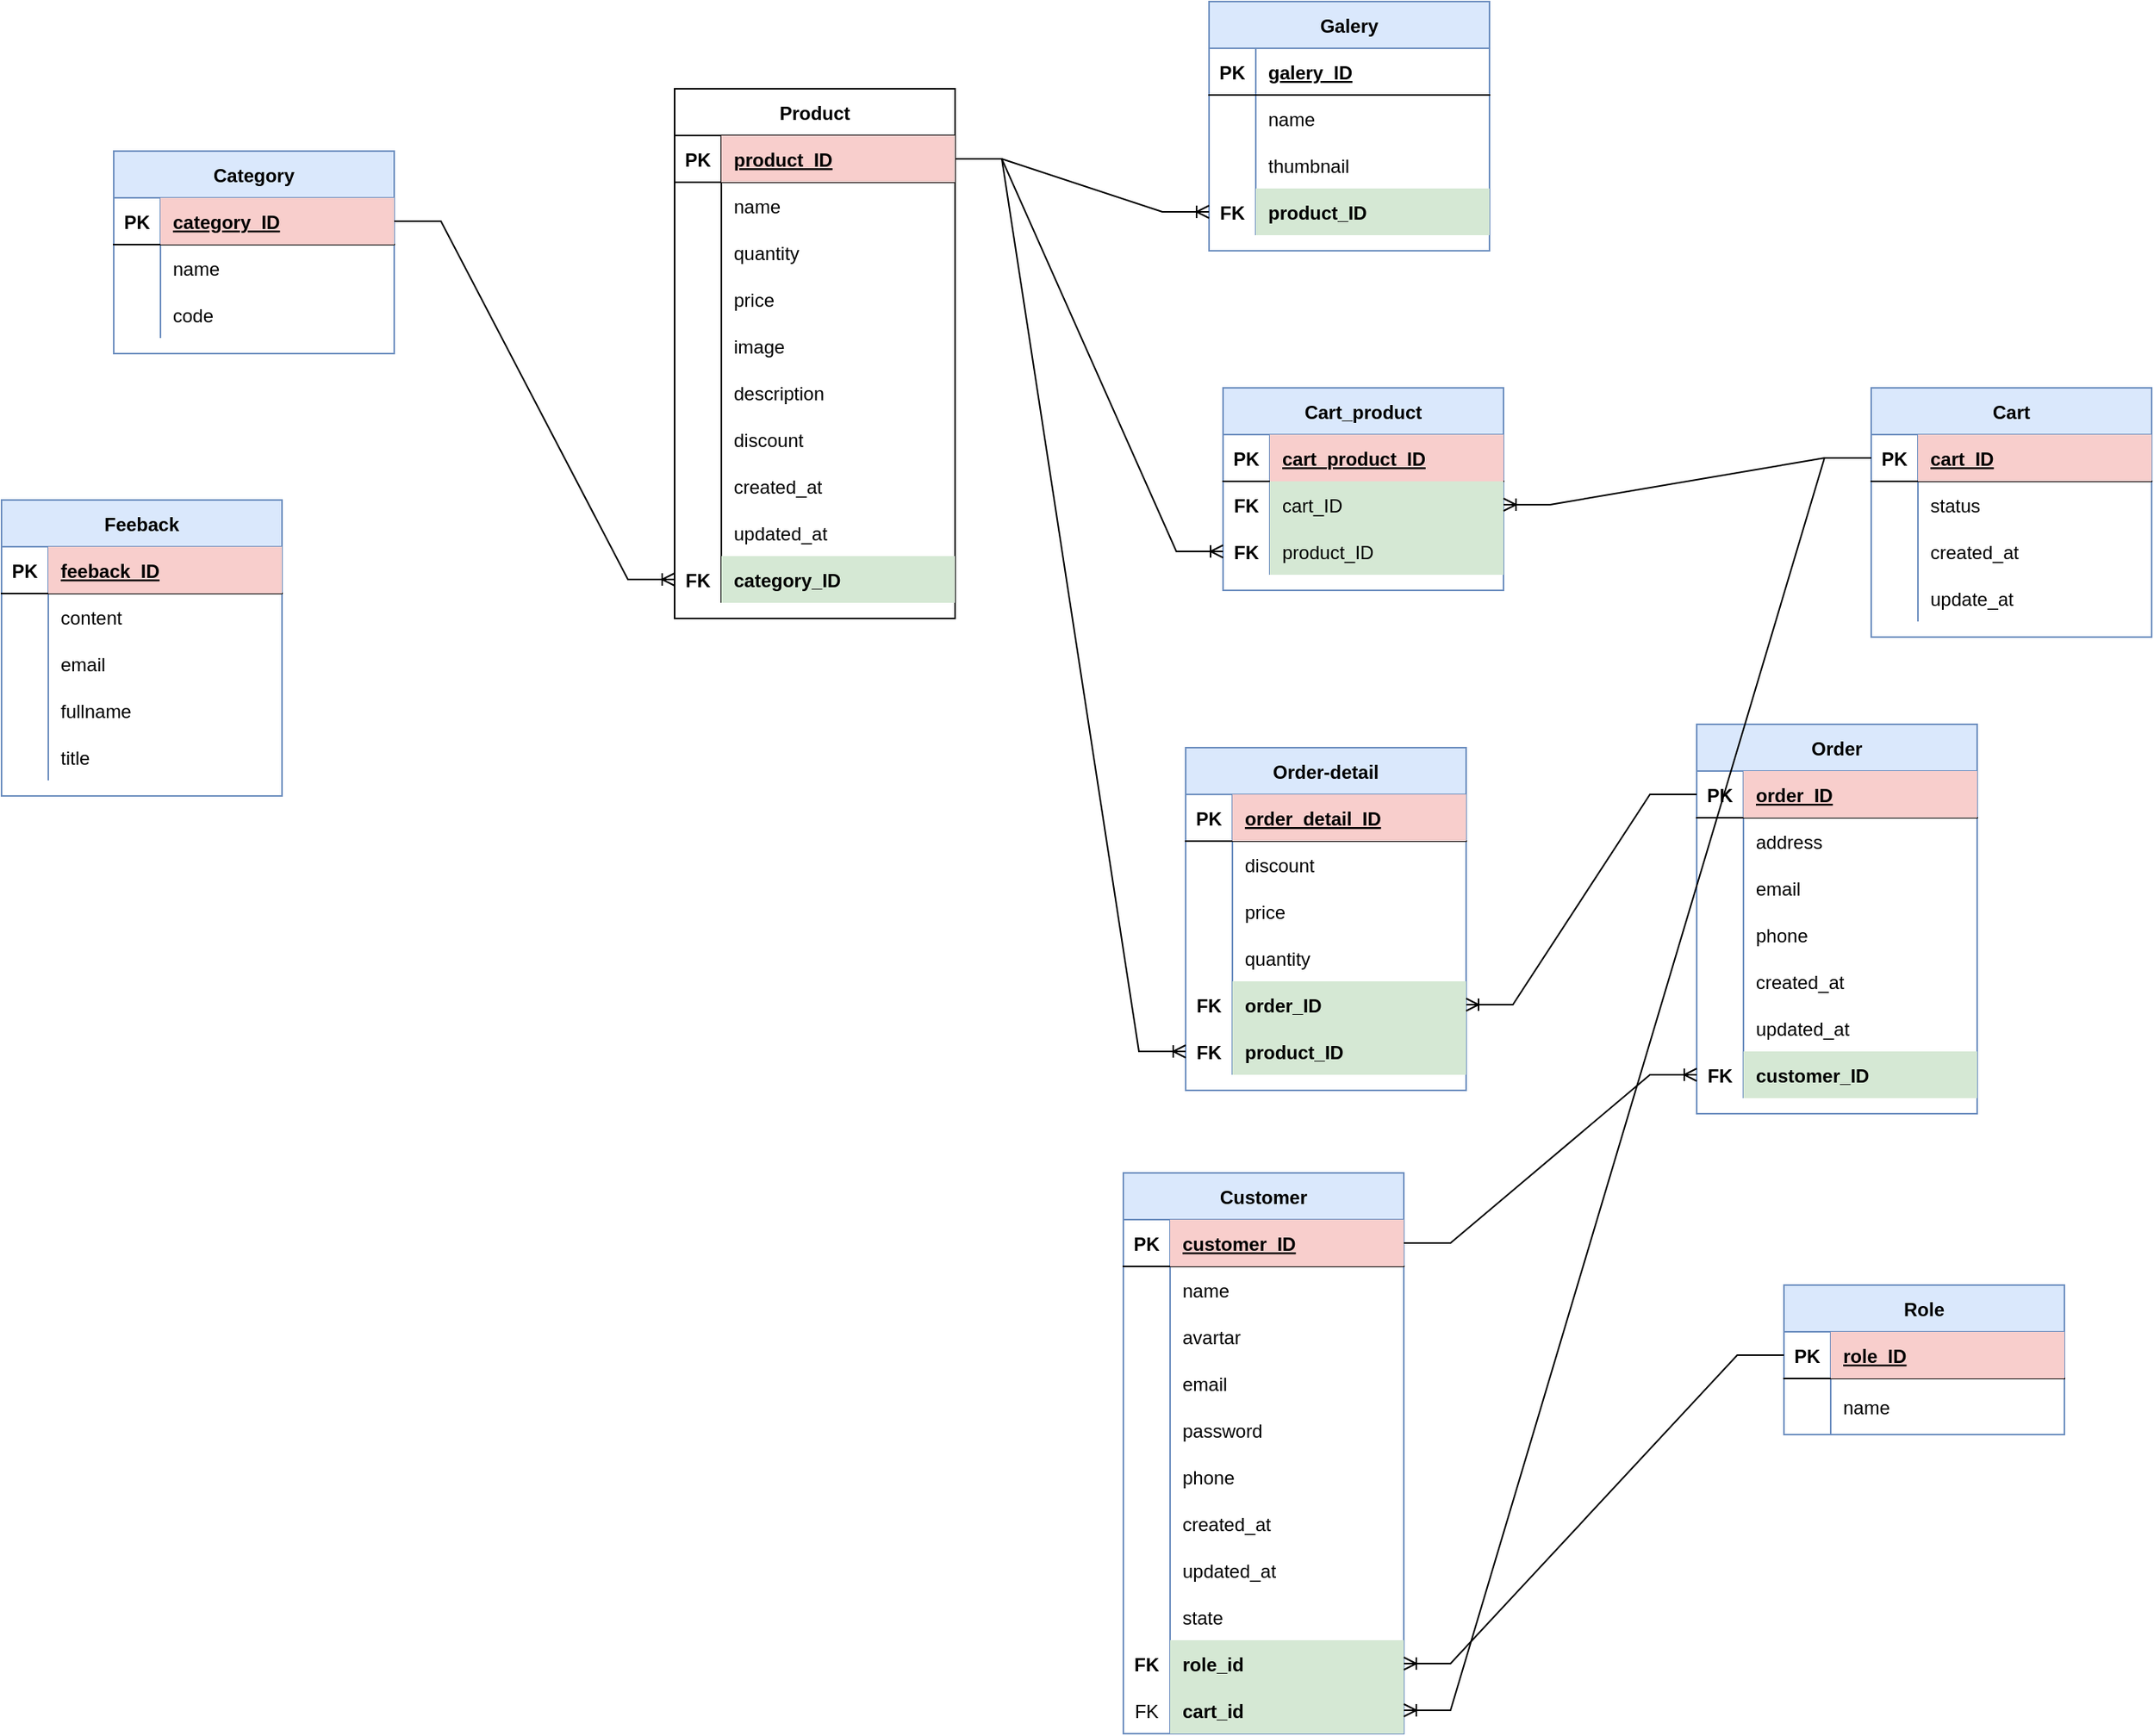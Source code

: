 <mxfile version="20.0.1" type="github">
  <diagram id="pdLQkyb_QcyquGDU6XI6" name="Page-1">
    <mxGraphModel dx="3056" dy="980" grid="1" gridSize="8" guides="1" tooltips="1" connect="1" arrows="1" fold="1" page="1" pageScale="1" pageWidth="1169" pageHeight="827" math="0" shadow="0">
      <root>
        <mxCell id="0" />
        <mxCell id="1" parent="0" />
        <mxCell id="H_7BVaKMJEzwxyV86vu3-14" value="Customer" style="shape=table;startSize=30;container=1;collapsible=1;childLayout=tableLayout;fixedRows=1;rowLines=0;fontStyle=1;align=center;resizeLast=1;fillColor=#dae8fc;strokeColor=#6c8ebf;" parent="1" vertex="1">
          <mxGeometry x="440" y="792" width="180" height="360" as="geometry" />
        </mxCell>
        <mxCell id="H_7BVaKMJEzwxyV86vu3-15" value="" style="shape=tableRow;horizontal=0;startSize=0;swimlaneHead=0;swimlaneBody=0;fillColor=none;collapsible=0;dropTarget=0;points=[[0,0.5],[1,0.5]];portConstraint=eastwest;top=0;left=0;right=0;bottom=1;" parent="H_7BVaKMJEzwxyV86vu3-14" vertex="1">
          <mxGeometry y="30" width="180" height="30" as="geometry" />
        </mxCell>
        <mxCell id="H_7BVaKMJEzwxyV86vu3-16" value="PK" style="shape=partialRectangle;connectable=0;fillColor=none;top=0;left=0;bottom=0;right=0;fontStyle=1;overflow=hidden;" parent="H_7BVaKMJEzwxyV86vu3-15" vertex="1">
          <mxGeometry width="30" height="30" as="geometry">
            <mxRectangle width="30" height="30" as="alternateBounds" />
          </mxGeometry>
        </mxCell>
        <mxCell id="H_7BVaKMJEzwxyV86vu3-17" value="customer_ID" style="shape=partialRectangle;connectable=0;fillColor=#f8cecc;top=0;left=0;bottom=0;right=0;align=left;spacingLeft=6;fontStyle=5;overflow=hidden;strokeColor=#b85450;" parent="H_7BVaKMJEzwxyV86vu3-15" vertex="1">
          <mxGeometry x="30" width="150" height="30" as="geometry">
            <mxRectangle width="150" height="30" as="alternateBounds" />
          </mxGeometry>
        </mxCell>
        <mxCell id="H_7BVaKMJEzwxyV86vu3-18" value="" style="shape=tableRow;horizontal=0;startSize=0;swimlaneHead=0;swimlaneBody=0;fillColor=none;collapsible=0;dropTarget=0;points=[[0,0.5],[1,0.5]];portConstraint=eastwest;top=0;left=0;right=0;bottom=0;" parent="H_7BVaKMJEzwxyV86vu3-14" vertex="1">
          <mxGeometry y="60" width="180" height="30" as="geometry" />
        </mxCell>
        <mxCell id="H_7BVaKMJEzwxyV86vu3-19" value="" style="shape=partialRectangle;connectable=0;fillColor=none;top=0;left=0;bottom=0;right=0;editable=1;overflow=hidden;" parent="H_7BVaKMJEzwxyV86vu3-18" vertex="1">
          <mxGeometry width="30" height="30" as="geometry">
            <mxRectangle width="30" height="30" as="alternateBounds" />
          </mxGeometry>
        </mxCell>
        <mxCell id="H_7BVaKMJEzwxyV86vu3-20" value="name" style="shape=partialRectangle;connectable=0;fillColor=none;top=0;left=0;bottom=0;right=0;align=left;spacingLeft=6;overflow=hidden;" parent="H_7BVaKMJEzwxyV86vu3-18" vertex="1">
          <mxGeometry x="30" width="150" height="30" as="geometry">
            <mxRectangle width="150" height="30" as="alternateBounds" />
          </mxGeometry>
        </mxCell>
        <mxCell id="H_7BVaKMJEzwxyV86vu3-183" value="" style="shape=tableRow;horizontal=0;startSize=0;swimlaneHead=0;swimlaneBody=0;fillColor=none;collapsible=0;dropTarget=0;points=[[0,0.5],[1,0.5]];portConstraint=eastwest;top=0;left=0;right=0;bottom=0;" parent="H_7BVaKMJEzwxyV86vu3-14" vertex="1">
          <mxGeometry y="90" width="180" height="30" as="geometry" />
        </mxCell>
        <mxCell id="H_7BVaKMJEzwxyV86vu3-184" value="" style="shape=partialRectangle;connectable=0;fillColor=none;top=0;left=0;bottom=0;right=0;editable=1;overflow=hidden;" parent="H_7BVaKMJEzwxyV86vu3-183" vertex="1">
          <mxGeometry width="30" height="30" as="geometry">
            <mxRectangle width="30" height="30" as="alternateBounds" />
          </mxGeometry>
        </mxCell>
        <mxCell id="H_7BVaKMJEzwxyV86vu3-185" value="avartar" style="shape=partialRectangle;connectable=0;fillColor=none;top=0;left=0;bottom=0;right=0;align=left;spacingLeft=6;overflow=hidden;" parent="H_7BVaKMJEzwxyV86vu3-183" vertex="1">
          <mxGeometry x="30" width="150" height="30" as="geometry">
            <mxRectangle width="150" height="30" as="alternateBounds" />
          </mxGeometry>
        </mxCell>
        <mxCell id="H_7BVaKMJEzwxyV86vu3-21" value="" style="shape=tableRow;horizontal=0;startSize=0;swimlaneHead=0;swimlaneBody=0;fillColor=none;collapsible=0;dropTarget=0;points=[[0,0.5],[1,0.5]];portConstraint=eastwest;top=0;left=0;right=0;bottom=0;" parent="H_7BVaKMJEzwxyV86vu3-14" vertex="1">
          <mxGeometry y="120" width="180" height="30" as="geometry" />
        </mxCell>
        <mxCell id="H_7BVaKMJEzwxyV86vu3-22" value="" style="shape=partialRectangle;connectable=0;fillColor=none;top=0;left=0;bottom=0;right=0;editable=1;overflow=hidden;" parent="H_7BVaKMJEzwxyV86vu3-21" vertex="1">
          <mxGeometry width="30" height="30" as="geometry">
            <mxRectangle width="30" height="30" as="alternateBounds" />
          </mxGeometry>
        </mxCell>
        <mxCell id="H_7BVaKMJEzwxyV86vu3-23" value="email" style="shape=partialRectangle;connectable=0;fillColor=none;top=0;left=0;bottom=0;right=0;align=left;spacingLeft=6;overflow=hidden;" parent="H_7BVaKMJEzwxyV86vu3-21" vertex="1">
          <mxGeometry x="30" width="150" height="30" as="geometry">
            <mxRectangle width="150" height="30" as="alternateBounds" />
          </mxGeometry>
        </mxCell>
        <mxCell id="H_7BVaKMJEzwxyV86vu3-162" value="" style="shape=tableRow;horizontal=0;startSize=0;swimlaneHead=0;swimlaneBody=0;fillColor=none;collapsible=0;dropTarget=0;points=[[0,0.5],[1,0.5]];portConstraint=eastwest;top=0;left=0;right=0;bottom=0;" parent="H_7BVaKMJEzwxyV86vu3-14" vertex="1">
          <mxGeometry y="150" width="180" height="30" as="geometry" />
        </mxCell>
        <mxCell id="H_7BVaKMJEzwxyV86vu3-163" value="" style="shape=partialRectangle;connectable=0;fillColor=none;top=0;left=0;bottom=0;right=0;editable=1;overflow=hidden;" parent="H_7BVaKMJEzwxyV86vu3-162" vertex="1">
          <mxGeometry width="30" height="30" as="geometry">
            <mxRectangle width="30" height="30" as="alternateBounds" />
          </mxGeometry>
        </mxCell>
        <mxCell id="H_7BVaKMJEzwxyV86vu3-164" value="password" style="shape=partialRectangle;connectable=0;fillColor=none;top=0;left=0;bottom=0;right=0;align=left;spacingLeft=6;overflow=hidden;" parent="H_7BVaKMJEzwxyV86vu3-162" vertex="1">
          <mxGeometry x="30" width="150" height="30" as="geometry">
            <mxRectangle width="150" height="30" as="alternateBounds" />
          </mxGeometry>
        </mxCell>
        <mxCell id="H_7BVaKMJEzwxyV86vu3-24" value="" style="shape=tableRow;horizontal=0;startSize=0;swimlaneHead=0;swimlaneBody=0;fillColor=none;collapsible=0;dropTarget=0;points=[[0,0.5],[1,0.5]];portConstraint=eastwest;top=0;left=0;right=0;bottom=0;" parent="H_7BVaKMJEzwxyV86vu3-14" vertex="1">
          <mxGeometry y="180" width="180" height="30" as="geometry" />
        </mxCell>
        <mxCell id="H_7BVaKMJEzwxyV86vu3-25" value="" style="shape=partialRectangle;connectable=0;fillColor=none;top=0;left=0;bottom=0;right=0;editable=1;overflow=hidden;" parent="H_7BVaKMJEzwxyV86vu3-24" vertex="1">
          <mxGeometry width="30" height="30" as="geometry">
            <mxRectangle width="30" height="30" as="alternateBounds" />
          </mxGeometry>
        </mxCell>
        <mxCell id="H_7BVaKMJEzwxyV86vu3-26" value="phone" style="shape=partialRectangle;connectable=0;fillColor=none;top=0;left=0;bottom=0;right=0;align=left;spacingLeft=6;overflow=hidden;" parent="H_7BVaKMJEzwxyV86vu3-24" vertex="1">
          <mxGeometry x="30" width="150" height="30" as="geometry">
            <mxRectangle width="150" height="30" as="alternateBounds" />
          </mxGeometry>
        </mxCell>
        <mxCell id="H_7BVaKMJEzwxyV86vu3-165" value="" style="shape=tableRow;horizontal=0;startSize=0;swimlaneHead=0;swimlaneBody=0;fillColor=none;collapsible=0;dropTarget=0;points=[[0,0.5],[1,0.5]];portConstraint=eastwest;top=0;left=0;right=0;bottom=0;" parent="H_7BVaKMJEzwxyV86vu3-14" vertex="1">
          <mxGeometry y="210" width="180" height="30" as="geometry" />
        </mxCell>
        <mxCell id="H_7BVaKMJEzwxyV86vu3-166" value="" style="shape=partialRectangle;connectable=0;fillColor=none;top=0;left=0;bottom=0;right=0;editable=1;overflow=hidden;" parent="H_7BVaKMJEzwxyV86vu3-165" vertex="1">
          <mxGeometry width="30" height="30" as="geometry">
            <mxRectangle width="30" height="30" as="alternateBounds" />
          </mxGeometry>
        </mxCell>
        <mxCell id="H_7BVaKMJEzwxyV86vu3-167" value="created_at" style="shape=partialRectangle;connectable=0;fillColor=none;top=0;left=0;bottom=0;right=0;align=left;spacingLeft=6;overflow=hidden;" parent="H_7BVaKMJEzwxyV86vu3-165" vertex="1">
          <mxGeometry x="30" width="150" height="30" as="geometry">
            <mxRectangle width="150" height="30" as="alternateBounds" />
          </mxGeometry>
        </mxCell>
        <mxCell id="H_7BVaKMJEzwxyV86vu3-168" value="" style="shape=tableRow;horizontal=0;startSize=0;swimlaneHead=0;swimlaneBody=0;fillColor=none;collapsible=0;dropTarget=0;points=[[0,0.5],[1,0.5]];portConstraint=eastwest;top=0;left=0;right=0;bottom=0;" parent="H_7BVaKMJEzwxyV86vu3-14" vertex="1">
          <mxGeometry y="240" width="180" height="30" as="geometry" />
        </mxCell>
        <mxCell id="H_7BVaKMJEzwxyV86vu3-169" value="" style="shape=partialRectangle;connectable=0;fillColor=none;top=0;left=0;bottom=0;right=0;editable=1;overflow=hidden;" parent="H_7BVaKMJEzwxyV86vu3-168" vertex="1">
          <mxGeometry width="30" height="30" as="geometry">
            <mxRectangle width="30" height="30" as="alternateBounds" />
          </mxGeometry>
        </mxCell>
        <mxCell id="H_7BVaKMJEzwxyV86vu3-170" value="updated_at" style="shape=partialRectangle;connectable=0;fillColor=none;top=0;left=0;bottom=0;right=0;align=left;spacingLeft=6;overflow=hidden;" parent="H_7BVaKMJEzwxyV86vu3-168" vertex="1">
          <mxGeometry x="30" width="150" height="30" as="geometry">
            <mxRectangle width="150" height="30" as="alternateBounds" />
          </mxGeometry>
        </mxCell>
        <mxCell id="H_7BVaKMJEzwxyV86vu3-171" value="" style="shape=tableRow;horizontal=0;startSize=0;swimlaneHead=0;swimlaneBody=0;fillColor=none;collapsible=0;dropTarget=0;points=[[0,0.5],[1,0.5]];portConstraint=eastwest;top=0;left=0;right=0;bottom=0;" parent="H_7BVaKMJEzwxyV86vu3-14" vertex="1">
          <mxGeometry y="270" width="180" height="30" as="geometry" />
        </mxCell>
        <mxCell id="H_7BVaKMJEzwxyV86vu3-172" value="" style="shape=partialRectangle;connectable=0;fillColor=none;top=0;left=0;bottom=0;right=0;editable=1;overflow=hidden;" parent="H_7BVaKMJEzwxyV86vu3-171" vertex="1">
          <mxGeometry width="30" height="30" as="geometry">
            <mxRectangle width="30" height="30" as="alternateBounds" />
          </mxGeometry>
        </mxCell>
        <mxCell id="H_7BVaKMJEzwxyV86vu3-173" value="state" style="shape=partialRectangle;connectable=0;fillColor=none;top=0;left=0;bottom=0;right=0;align=left;spacingLeft=6;overflow=hidden;" parent="H_7BVaKMJEzwxyV86vu3-171" vertex="1">
          <mxGeometry x="30" width="150" height="30" as="geometry">
            <mxRectangle width="150" height="30" as="alternateBounds" />
          </mxGeometry>
        </mxCell>
        <mxCell id="H_7BVaKMJEzwxyV86vu3-174" value="" style="shape=tableRow;horizontal=0;startSize=0;swimlaneHead=0;swimlaneBody=0;fillColor=none;collapsible=0;dropTarget=0;points=[[0,0.5],[1,0.5]];portConstraint=eastwest;top=0;left=0;right=0;bottom=0;" parent="H_7BVaKMJEzwxyV86vu3-14" vertex="1">
          <mxGeometry y="300" width="180" height="30" as="geometry" />
        </mxCell>
        <mxCell id="H_7BVaKMJEzwxyV86vu3-175" value="FK" style="shape=partialRectangle;connectable=0;fillColor=none;top=0;left=0;bottom=0;right=0;editable=1;overflow=hidden;fontStyle=1" parent="H_7BVaKMJEzwxyV86vu3-174" vertex="1">
          <mxGeometry width="30" height="30" as="geometry">
            <mxRectangle width="30" height="30" as="alternateBounds" />
          </mxGeometry>
        </mxCell>
        <mxCell id="H_7BVaKMJEzwxyV86vu3-176" value="role_id" style="shape=partialRectangle;connectable=0;fillColor=#d5e8d4;top=0;left=0;bottom=0;right=0;align=left;spacingLeft=6;overflow=hidden;fontStyle=1;strokeColor=#82b366;" parent="H_7BVaKMJEzwxyV86vu3-174" vertex="1">
          <mxGeometry x="30" width="150" height="30" as="geometry">
            <mxRectangle width="150" height="30" as="alternateBounds" />
          </mxGeometry>
        </mxCell>
        <mxCell id="H_7BVaKMJEzwxyV86vu3-177" value="" style="shape=tableRow;horizontal=0;startSize=0;swimlaneHead=0;swimlaneBody=0;fillColor=none;collapsible=0;dropTarget=0;points=[[0,0.5],[1,0.5]];portConstraint=eastwest;top=0;left=0;right=0;bottom=0;" parent="H_7BVaKMJEzwxyV86vu3-14" vertex="1">
          <mxGeometry y="330" width="180" height="30" as="geometry" />
        </mxCell>
        <mxCell id="H_7BVaKMJEzwxyV86vu3-178" value="FK" style="shape=partialRectangle;connectable=0;fillColor=none;top=0;left=0;bottom=0;right=0;editable=1;overflow=hidden;" parent="H_7BVaKMJEzwxyV86vu3-177" vertex="1">
          <mxGeometry width="30" height="30" as="geometry">
            <mxRectangle width="30" height="30" as="alternateBounds" />
          </mxGeometry>
        </mxCell>
        <mxCell id="H_7BVaKMJEzwxyV86vu3-179" value="cart_id" style="shape=partialRectangle;connectable=0;fillColor=#d5e8d4;top=0;left=0;bottom=0;right=0;align=left;spacingLeft=6;overflow=hidden;fontStyle=1;strokeColor=#82b366;" parent="H_7BVaKMJEzwxyV86vu3-177" vertex="1">
          <mxGeometry x="30" width="150" height="30" as="geometry">
            <mxRectangle width="150" height="30" as="alternateBounds" />
          </mxGeometry>
        </mxCell>
        <mxCell id="H_7BVaKMJEzwxyV86vu3-27" value="Role" style="shape=table;startSize=30;container=1;collapsible=1;childLayout=tableLayout;fixedRows=1;rowLines=0;fontStyle=1;align=center;resizeLast=1;fillColor=#dae8fc;strokeColor=#6c8ebf;" parent="1" vertex="1">
          <mxGeometry x="864" y="864" width="180" height="96" as="geometry" />
        </mxCell>
        <mxCell id="H_7BVaKMJEzwxyV86vu3-28" value="" style="shape=tableRow;horizontal=0;startSize=0;swimlaneHead=0;swimlaneBody=0;fillColor=none;collapsible=0;dropTarget=0;points=[[0,0.5],[1,0.5]];portConstraint=eastwest;top=0;left=0;right=0;bottom=1;" parent="H_7BVaKMJEzwxyV86vu3-27" vertex="1">
          <mxGeometry y="30" width="180" height="30" as="geometry" />
        </mxCell>
        <mxCell id="H_7BVaKMJEzwxyV86vu3-29" value="PK" style="shape=partialRectangle;connectable=0;fillColor=none;top=0;left=0;bottom=0;right=0;fontStyle=1;overflow=hidden;" parent="H_7BVaKMJEzwxyV86vu3-28" vertex="1">
          <mxGeometry width="30" height="30" as="geometry">
            <mxRectangle width="30" height="30" as="alternateBounds" />
          </mxGeometry>
        </mxCell>
        <mxCell id="H_7BVaKMJEzwxyV86vu3-30" value="role_ID" style="shape=partialRectangle;connectable=0;fillColor=#f8cecc;top=0;left=0;bottom=0;right=0;align=left;spacingLeft=6;fontStyle=5;overflow=hidden;strokeColor=#b85450;" parent="H_7BVaKMJEzwxyV86vu3-28" vertex="1">
          <mxGeometry x="30" width="150" height="30" as="geometry">
            <mxRectangle width="150" height="30" as="alternateBounds" />
          </mxGeometry>
        </mxCell>
        <mxCell id="H_7BVaKMJEzwxyV86vu3-31" value="" style="shape=tableRow;horizontal=0;startSize=0;swimlaneHead=0;swimlaneBody=0;fillColor=none;collapsible=0;dropTarget=0;points=[[0,0.5],[1,0.5]];portConstraint=eastwest;top=0;left=0;right=0;bottom=0;" parent="H_7BVaKMJEzwxyV86vu3-27" vertex="1">
          <mxGeometry y="60" width="180" height="36" as="geometry" />
        </mxCell>
        <mxCell id="H_7BVaKMJEzwxyV86vu3-32" value="" style="shape=partialRectangle;connectable=0;fillColor=none;top=0;left=0;bottom=0;right=0;editable=1;overflow=hidden;" parent="H_7BVaKMJEzwxyV86vu3-31" vertex="1">
          <mxGeometry width="30" height="36" as="geometry">
            <mxRectangle width="30" height="36" as="alternateBounds" />
          </mxGeometry>
        </mxCell>
        <mxCell id="H_7BVaKMJEzwxyV86vu3-33" value="name" style="shape=partialRectangle;connectable=0;fillColor=none;top=0;left=0;bottom=0;right=0;align=left;spacingLeft=6;overflow=hidden;" parent="H_7BVaKMJEzwxyV86vu3-31" vertex="1">
          <mxGeometry x="30" width="150" height="36" as="geometry">
            <mxRectangle width="150" height="36" as="alternateBounds" />
          </mxGeometry>
        </mxCell>
        <mxCell id="H_7BVaKMJEzwxyV86vu3-40" value="Order" style="shape=table;startSize=30;container=1;collapsible=1;childLayout=tableLayout;fixedRows=1;rowLines=0;fontStyle=1;align=center;resizeLast=1;fillColor=#dae8fc;strokeColor=#6c8ebf;" parent="1" vertex="1">
          <mxGeometry x="808" y="504" width="180" height="250" as="geometry" />
        </mxCell>
        <mxCell id="H_7BVaKMJEzwxyV86vu3-41" value="" style="shape=tableRow;horizontal=0;startSize=0;swimlaneHead=0;swimlaneBody=0;fillColor=none;collapsible=0;dropTarget=0;points=[[0,0.5],[1,0.5]];portConstraint=eastwest;top=0;left=0;right=0;bottom=1;" parent="H_7BVaKMJEzwxyV86vu3-40" vertex="1">
          <mxGeometry y="30" width="180" height="30" as="geometry" />
        </mxCell>
        <mxCell id="H_7BVaKMJEzwxyV86vu3-42" value="PK" style="shape=partialRectangle;connectable=0;fillColor=none;top=0;left=0;bottom=0;right=0;fontStyle=1;overflow=hidden;" parent="H_7BVaKMJEzwxyV86vu3-41" vertex="1">
          <mxGeometry width="30" height="30" as="geometry">
            <mxRectangle width="30" height="30" as="alternateBounds" />
          </mxGeometry>
        </mxCell>
        <mxCell id="H_7BVaKMJEzwxyV86vu3-43" value="order_ID" style="shape=partialRectangle;connectable=0;fillColor=#f8cecc;top=0;left=0;bottom=0;right=0;align=left;spacingLeft=6;fontStyle=5;overflow=hidden;strokeColor=#b85450;" parent="H_7BVaKMJEzwxyV86vu3-41" vertex="1">
          <mxGeometry x="30" width="150" height="30" as="geometry">
            <mxRectangle width="150" height="30" as="alternateBounds" />
          </mxGeometry>
        </mxCell>
        <mxCell id="H_7BVaKMJEzwxyV86vu3-44" value="" style="shape=tableRow;horizontal=0;startSize=0;swimlaneHead=0;swimlaneBody=0;fillColor=none;collapsible=0;dropTarget=0;points=[[0,0.5],[1,0.5]];portConstraint=eastwest;top=0;left=0;right=0;bottom=0;" parent="H_7BVaKMJEzwxyV86vu3-40" vertex="1">
          <mxGeometry y="60" width="180" height="30" as="geometry" />
        </mxCell>
        <mxCell id="H_7BVaKMJEzwxyV86vu3-45" value="" style="shape=partialRectangle;connectable=0;fillColor=none;top=0;left=0;bottom=0;right=0;editable=1;overflow=hidden;" parent="H_7BVaKMJEzwxyV86vu3-44" vertex="1">
          <mxGeometry width="30" height="30" as="geometry">
            <mxRectangle width="30" height="30" as="alternateBounds" />
          </mxGeometry>
        </mxCell>
        <mxCell id="H_7BVaKMJEzwxyV86vu3-46" value="address" style="shape=partialRectangle;connectable=0;fillColor=none;top=0;left=0;bottom=0;right=0;align=left;spacingLeft=6;overflow=hidden;" parent="H_7BVaKMJEzwxyV86vu3-44" vertex="1">
          <mxGeometry x="30" width="150" height="30" as="geometry">
            <mxRectangle width="150" height="30" as="alternateBounds" />
          </mxGeometry>
        </mxCell>
        <mxCell id="H_7BVaKMJEzwxyV86vu3-47" value="" style="shape=tableRow;horizontal=0;startSize=0;swimlaneHead=0;swimlaneBody=0;fillColor=none;collapsible=0;dropTarget=0;points=[[0,0.5],[1,0.5]];portConstraint=eastwest;top=0;left=0;right=0;bottom=0;" parent="H_7BVaKMJEzwxyV86vu3-40" vertex="1">
          <mxGeometry y="90" width="180" height="30" as="geometry" />
        </mxCell>
        <mxCell id="H_7BVaKMJEzwxyV86vu3-48" value="" style="shape=partialRectangle;connectable=0;fillColor=none;top=0;left=0;bottom=0;right=0;editable=1;overflow=hidden;" parent="H_7BVaKMJEzwxyV86vu3-47" vertex="1">
          <mxGeometry width="30" height="30" as="geometry">
            <mxRectangle width="30" height="30" as="alternateBounds" />
          </mxGeometry>
        </mxCell>
        <mxCell id="H_7BVaKMJEzwxyV86vu3-49" value="email" style="shape=partialRectangle;connectable=0;fillColor=none;top=0;left=0;bottom=0;right=0;align=left;spacingLeft=6;overflow=hidden;" parent="H_7BVaKMJEzwxyV86vu3-47" vertex="1">
          <mxGeometry x="30" width="150" height="30" as="geometry">
            <mxRectangle width="150" height="30" as="alternateBounds" />
          </mxGeometry>
        </mxCell>
        <mxCell id="H_7BVaKMJEzwxyV86vu3-50" value="" style="shape=tableRow;horizontal=0;startSize=0;swimlaneHead=0;swimlaneBody=0;fillColor=none;collapsible=0;dropTarget=0;points=[[0,0.5],[1,0.5]];portConstraint=eastwest;top=0;left=0;right=0;bottom=0;" parent="H_7BVaKMJEzwxyV86vu3-40" vertex="1">
          <mxGeometry y="120" width="180" height="30" as="geometry" />
        </mxCell>
        <mxCell id="H_7BVaKMJEzwxyV86vu3-51" value="" style="shape=partialRectangle;connectable=0;fillColor=none;top=0;left=0;bottom=0;right=0;editable=1;overflow=hidden;" parent="H_7BVaKMJEzwxyV86vu3-50" vertex="1">
          <mxGeometry width="30" height="30" as="geometry">
            <mxRectangle width="30" height="30" as="alternateBounds" />
          </mxGeometry>
        </mxCell>
        <mxCell id="H_7BVaKMJEzwxyV86vu3-52" value="phone" style="shape=partialRectangle;connectable=0;fillColor=none;top=0;left=0;bottom=0;right=0;align=left;spacingLeft=6;overflow=hidden;" parent="H_7BVaKMJEzwxyV86vu3-50" vertex="1">
          <mxGeometry x="30" width="150" height="30" as="geometry">
            <mxRectangle width="150" height="30" as="alternateBounds" />
          </mxGeometry>
        </mxCell>
        <mxCell id="H_7BVaKMJEzwxyV86vu3-219" value="" style="shape=tableRow;horizontal=0;startSize=0;swimlaneHead=0;swimlaneBody=0;fillColor=none;collapsible=0;dropTarget=0;points=[[0,0.5],[1,0.5]];portConstraint=eastwest;top=0;left=0;right=0;bottom=0;" parent="H_7BVaKMJEzwxyV86vu3-40" vertex="1">
          <mxGeometry y="150" width="180" height="30" as="geometry" />
        </mxCell>
        <mxCell id="H_7BVaKMJEzwxyV86vu3-220" value="" style="shape=partialRectangle;connectable=0;fillColor=none;top=0;left=0;bottom=0;right=0;editable=1;overflow=hidden;" parent="H_7BVaKMJEzwxyV86vu3-219" vertex="1">
          <mxGeometry width="30" height="30" as="geometry">
            <mxRectangle width="30" height="30" as="alternateBounds" />
          </mxGeometry>
        </mxCell>
        <mxCell id="H_7BVaKMJEzwxyV86vu3-221" value="created_at" style="shape=partialRectangle;connectable=0;fillColor=none;top=0;left=0;bottom=0;right=0;align=left;spacingLeft=6;overflow=hidden;" parent="H_7BVaKMJEzwxyV86vu3-219" vertex="1">
          <mxGeometry x="30" width="150" height="30" as="geometry">
            <mxRectangle width="150" height="30" as="alternateBounds" />
          </mxGeometry>
        </mxCell>
        <mxCell id="H_7BVaKMJEzwxyV86vu3-222" value="" style="shape=tableRow;horizontal=0;startSize=0;swimlaneHead=0;swimlaneBody=0;fillColor=none;collapsible=0;dropTarget=0;points=[[0,0.5],[1,0.5]];portConstraint=eastwest;top=0;left=0;right=0;bottom=0;" parent="H_7BVaKMJEzwxyV86vu3-40" vertex="1">
          <mxGeometry y="180" width="180" height="30" as="geometry" />
        </mxCell>
        <mxCell id="H_7BVaKMJEzwxyV86vu3-223" value="" style="shape=partialRectangle;connectable=0;fillColor=none;top=0;left=0;bottom=0;right=0;editable=1;overflow=hidden;" parent="H_7BVaKMJEzwxyV86vu3-222" vertex="1">
          <mxGeometry width="30" height="30" as="geometry">
            <mxRectangle width="30" height="30" as="alternateBounds" />
          </mxGeometry>
        </mxCell>
        <mxCell id="H_7BVaKMJEzwxyV86vu3-224" value="updated_at" style="shape=partialRectangle;connectable=0;fillColor=none;top=0;left=0;bottom=0;right=0;align=left;spacingLeft=6;overflow=hidden;" parent="H_7BVaKMJEzwxyV86vu3-222" vertex="1">
          <mxGeometry x="30" width="150" height="30" as="geometry">
            <mxRectangle width="150" height="30" as="alternateBounds" />
          </mxGeometry>
        </mxCell>
        <mxCell id="H_7BVaKMJEzwxyV86vu3-225" value="" style="shape=tableRow;horizontal=0;startSize=0;swimlaneHead=0;swimlaneBody=0;fillColor=none;collapsible=0;dropTarget=0;points=[[0,0.5],[1,0.5]];portConstraint=eastwest;top=0;left=0;right=0;bottom=0;" parent="H_7BVaKMJEzwxyV86vu3-40" vertex="1">
          <mxGeometry y="210" width="180" height="30" as="geometry" />
        </mxCell>
        <mxCell id="H_7BVaKMJEzwxyV86vu3-226" value="FK" style="shape=partialRectangle;connectable=0;fillColor=none;top=0;left=0;bottom=0;right=0;editable=1;overflow=hidden;fontStyle=1" parent="H_7BVaKMJEzwxyV86vu3-225" vertex="1">
          <mxGeometry width="30" height="30" as="geometry">
            <mxRectangle width="30" height="30" as="alternateBounds" />
          </mxGeometry>
        </mxCell>
        <mxCell id="H_7BVaKMJEzwxyV86vu3-227" value="customer_ID" style="shape=partialRectangle;connectable=0;fillColor=#d5e8d4;top=0;left=0;bottom=0;right=0;align=left;spacingLeft=6;overflow=hidden;fontStyle=1;strokeColor=#82b366;" parent="H_7BVaKMJEzwxyV86vu3-225" vertex="1">
          <mxGeometry x="30" width="150" height="30" as="geometry">
            <mxRectangle width="150" height="30" as="alternateBounds" />
          </mxGeometry>
        </mxCell>
        <mxCell id="H_7BVaKMJEzwxyV86vu3-53" value="Cart" style="shape=table;startSize=30;container=1;collapsible=1;childLayout=tableLayout;fixedRows=1;rowLines=0;fontStyle=1;align=center;resizeLast=1;fillColor=#dae8fc;strokeColor=#6c8ebf;" parent="1" vertex="1">
          <mxGeometry x="920" y="288" width="180" height="160" as="geometry" />
        </mxCell>
        <mxCell id="H_7BVaKMJEzwxyV86vu3-54" value="" style="shape=tableRow;horizontal=0;startSize=0;swimlaneHead=0;swimlaneBody=0;fillColor=none;collapsible=0;dropTarget=0;points=[[0,0.5],[1,0.5]];portConstraint=eastwest;top=0;left=0;right=0;bottom=1;" parent="H_7BVaKMJEzwxyV86vu3-53" vertex="1">
          <mxGeometry y="30" width="180" height="30" as="geometry" />
        </mxCell>
        <mxCell id="H_7BVaKMJEzwxyV86vu3-55" value="PK" style="shape=partialRectangle;connectable=0;fillColor=none;top=0;left=0;bottom=0;right=0;fontStyle=1;overflow=hidden;" parent="H_7BVaKMJEzwxyV86vu3-54" vertex="1">
          <mxGeometry width="30" height="30" as="geometry">
            <mxRectangle width="30" height="30" as="alternateBounds" />
          </mxGeometry>
        </mxCell>
        <mxCell id="H_7BVaKMJEzwxyV86vu3-56" value="cart_ID" style="shape=partialRectangle;connectable=0;fillColor=#f8cecc;top=0;left=0;bottom=0;right=0;align=left;spacingLeft=6;fontStyle=5;overflow=hidden;strokeColor=#b85450;" parent="H_7BVaKMJEzwxyV86vu3-54" vertex="1">
          <mxGeometry x="30" width="150" height="30" as="geometry">
            <mxRectangle width="150" height="30" as="alternateBounds" />
          </mxGeometry>
        </mxCell>
        <mxCell id="H_7BVaKMJEzwxyV86vu3-57" value="" style="shape=tableRow;horizontal=0;startSize=0;swimlaneHead=0;swimlaneBody=0;fillColor=none;collapsible=0;dropTarget=0;points=[[0,0.5],[1,0.5]];portConstraint=eastwest;top=0;left=0;right=0;bottom=0;" parent="H_7BVaKMJEzwxyV86vu3-53" vertex="1">
          <mxGeometry y="60" width="180" height="30" as="geometry" />
        </mxCell>
        <mxCell id="H_7BVaKMJEzwxyV86vu3-58" value="" style="shape=partialRectangle;connectable=0;fillColor=none;top=0;left=0;bottom=0;right=0;editable=1;overflow=hidden;" parent="H_7BVaKMJEzwxyV86vu3-57" vertex="1">
          <mxGeometry width="30" height="30" as="geometry">
            <mxRectangle width="30" height="30" as="alternateBounds" />
          </mxGeometry>
        </mxCell>
        <mxCell id="H_7BVaKMJEzwxyV86vu3-59" value="status" style="shape=partialRectangle;connectable=0;fillColor=none;top=0;left=0;bottom=0;right=0;align=left;spacingLeft=6;overflow=hidden;" parent="H_7BVaKMJEzwxyV86vu3-57" vertex="1">
          <mxGeometry x="30" width="150" height="30" as="geometry">
            <mxRectangle width="150" height="30" as="alternateBounds" />
          </mxGeometry>
        </mxCell>
        <mxCell id="H_7BVaKMJEzwxyV86vu3-60" value="" style="shape=tableRow;horizontal=0;startSize=0;swimlaneHead=0;swimlaneBody=0;fillColor=none;collapsible=0;dropTarget=0;points=[[0,0.5],[1,0.5]];portConstraint=eastwest;top=0;left=0;right=0;bottom=0;" parent="H_7BVaKMJEzwxyV86vu3-53" vertex="1">
          <mxGeometry y="90" width="180" height="30" as="geometry" />
        </mxCell>
        <mxCell id="H_7BVaKMJEzwxyV86vu3-61" value="" style="shape=partialRectangle;connectable=0;fillColor=none;top=0;left=0;bottom=0;right=0;editable=1;overflow=hidden;" parent="H_7BVaKMJEzwxyV86vu3-60" vertex="1">
          <mxGeometry width="30" height="30" as="geometry">
            <mxRectangle width="30" height="30" as="alternateBounds" />
          </mxGeometry>
        </mxCell>
        <mxCell id="H_7BVaKMJEzwxyV86vu3-62" value="created_at" style="shape=partialRectangle;connectable=0;fillColor=none;top=0;left=0;bottom=0;right=0;align=left;spacingLeft=6;overflow=hidden;" parent="H_7BVaKMJEzwxyV86vu3-60" vertex="1">
          <mxGeometry x="30" width="150" height="30" as="geometry">
            <mxRectangle width="150" height="30" as="alternateBounds" />
          </mxGeometry>
        </mxCell>
        <mxCell id="H_7BVaKMJEzwxyV86vu3-63" value="" style="shape=tableRow;horizontal=0;startSize=0;swimlaneHead=0;swimlaneBody=0;fillColor=none;collapsible=0;dropTarget=0;points=[[0,0.5],[1,0.5]];portConstraint=eastwest;top=0;left=0;right=0;bottom=0;" parent="H_7BVaKMJEzwxyV86vu3-53" vertex="1">
          <mxGeometry y="120" width="180" height="30" as="geometry" />
        </mxCell>
        <mxCell id="H_7BVaKMJEzwxyV86vu3-64" value="" style="shape=partialRectangle;connectable=0;fillColor=none;top=0;left=0;bottom=0;right=0;editable=1;overflow=hidden;" parent="H_7BVaKMJEzwxyV86vu3-63" vertex="1">
          <mxGeometry width="30" height="30" as="geometry">
            <mxRectangle width="30" height="30" as="alternateBounds" />
          </mxGeometry>
        </mxCell>
        <mxCell id="H_7BVaKMJEzwxyV86vu3-65" value="update_at" style="shape=partialRectangle;connectable=0;fillColor=none;top=0;left=0;bottom=0;right=0;align=left;spacingLeft=6;overflow=hidden;" parent="H_7BVaKMJEzwxyV86vu3-63" vertex="1">
          <mxGeometry x="30" width="150" height="30" as="geometry">
            <mxRectangle width="150" height="30" as="alternateBounds" />
          </mxGeometry>
        </mxCell>
        <mxCell id="H_7BVaKMJEzwxyV86vu3-66" value="Product" style="shape=table;startSize=30;container=1;collapsible=1;childLayout=tableLayout;fixedRows=1;rowLines=0;fontStyle=1;align=center;resizeLast=1;" parent="1" vertex="1">
          <mxGeometry x="152" y="96" width="180" height="340" as="geometry" />
        </mxCell>
        <mxCell id="H_7BVaKMJEzwxyV86vu3-67" value="" style="shape=tableRow;horizontal=0;startSize=0;swimlaneHead=0;swimlaneBody=0;fillColor=none;collapsible=0;dropTarget=0;points=[[0,0.5],[1,0.5]];portConstraint=eastwest;top=0;left=0;right=0;bottom=1;" parent="H_7BVaKMJEzwxyV86vu3-66" vertex="1">
          <mxGeometry y="30" width="180" height="30" as="geometry" />
        </mxCell>
        <mxCell id="H_7BVaKMJEzwxyV86vu3-68" value="PK" style="shape=partialRectangle;connectable=0;fillColor=none;top=0;left=0;bottom=0;right=0;fontStyle=1;overflow=hidden;" parent="H_7BVaKMJEzwxyV86vu3-67" vertex="1">
          <mxGeometry width="30" height="30" as="geometry">
            <mxRectangle width="30" height="30" as="alternateBounds" />
          </mxGeometry>
        </mxCell>
        <mxCell id="H_7BVaKMJEzwxyV86vu3-69" value="product_ID" style="shape=partialRectangle;connectable=0;fillColor=#f8cecc;top=0;left=0;bottom=0;right=0;align=left;spacingLeft=6;fontStyle=5;overflow=hidden;strokeColor=#b85450;" parent="H_7BVaKMJEzwxyV86vu3-67" vertex="1">
          <mxGeometry x="30" width="150" height="30" as="geometry">
            <mxRectangle width="150" height="30" as="alternateBounds" />
          </mxGeometry>
        </mxCell>
        <mxCell id="H_7BVaKMJEzwxyV86vu3-70" value="" style="shape=tableRow;horizontal=0;startSize=0;swimlaneHead=0;swimlaneBody=0;fillColor=none;collapsible=0;dropTarget=0;points=[[0,0.5],[1,0.5]];portConstraint=eastwest;top=0;left=0;right=0;bottom=0;" parent="H_7BVaKMJEzwxyV86vu3-66" vertex="1">
          <mxGeometry y="60" width="180" height="30" as="geometry" />
        </mxCell>
        <mxCell id="H_7BVaKMJEzwxyV86vu3-71" value="" style="shape=partialRectangle;connectable=0;fillColor=none;top=0;left=0;bottom=0;right=0;editable=1;overflow=hidden;" parent="H_7BVaKMJEzwxyV86vu3-70" vertex="1">
          <mxGeometry width="30" height="30" as="geometry">
            <mxRectangle width="30" height="30" as="alternateBounds" />
          </mxGeometry>
        </mxCell>
        <mxCell id="H_7BVaKMJEzwxyV86vu3-72" value="name" style="shape=partialRectangle;connectable=0;fillColor=none;top=0;left=0;bottom=0;right=0;align=left;spacingLeft=6;overflow=hidden;" parent="H_7BVaKMJEzwxyV86vu3-70" vertex="1">
          <mxGeometry x="30" width="150" height="30" as="geometry">
            <mxRectangle width="150" height="30" as="alternateBounds" />
          </mxGeometry>
        </mxCell>
        <mxCell id="H_7BVaKMJEzwxyV86vu3-73" value="" style="shape=tableRow;horizontal=0;startSize=0;swimlaneHead=0;swimlaneBody=0;fillColor=none;collapsible=0;dropTarget=0;points=[[0,0.5],[1,0.5]];portConstraint=eastwest;top=0;left=0;right=0;bottom=0;" parent="H_7BVaKMJEzwxyV86vu3-66" vertex="1">
          <mxGeometry y="90" width="180" height="30" as="geometry" />
        </mxCell>
        <mxCell id="H_7BVaKMJEzwxyV86vu3-74" value="" style="shape=partialRectangle;connectable=0;fillColor=none;top=0;left=0;bottom=0;right=0;editable=1;overflow=hidden;" parent="H_7BVaKMJEzwxyV86vu3-73" vertex="1">
          <mxGeometry width="30" height="30" as="geometry">
            <mxRectangle width="30" height="30" as="alternateBounds" />
          </mxGeometry>
        </mxCell>
        <mxCell id="H_7BVaKMJEzwxyV86vu3-75" value="quantity" style="shape=partialRectangle;connectable=0;fillColor=none;top=0;left=0;bottom=0;right=0;align=left;spacingLeft=6;overflow=hidden;" parent="H_7BVaKMJEzwxyV86vu3-73" vertex="1">
          <mxGeometry x="30" width="150" height="30" as="geometry">
            <mxRectangle width="150" height="30" as="alternateBounds" />
          </mxGeometry>
        </mxCell>
        <mxCell id="H_7BVaKMJEzwxyV86vu3-76" value="" style="shape=tableRow;horizontal=0;startSize=0;swimlaneHead=0;swimlaneBody=0;fillColor=none;collapsible=0;dropTarget=0;points=[[0,0.5],[1,0.5]];portConstraint=eastwest;top=0;left=0;right=0;bottom=0;" parent="H_7BVaKMJEzwxyV86vu3-66" vertex="1">
          <mxGeometry y="120" width="180" height="30" as="geometry" />
        </mxCell>
        <mxCell id="H_7BVaKMJEzwxyV86vu3-77" value="" style="shape=partialRectangle;connectable=0;fillColor=none;top=0;left=0;bottom=0;right=0;editable=1;overflow=hidden;" parent="H_7BVaKMJEzwxyV86vu3-76" vertex="1">
          <mxGeometry width="30" height="30" as="geometry">
            <mxRectangle width="30" height="30" as="alternateBounds" />
          </mxGeometry>
        </mxCell>
        <mxCell id="H_7BVaKMJEzwxyV86vu3-78" value="price" style="shape=partialRectangle;connectable=0;fillColor=none;top=0;left=0;bottom=0;right=0;align=left;spacingLeft=6;overflow=hidden;" parent="H_7BVaKMJEzwxyV86vu3-76" vertex="1">
          <mxGeometry x="30" width="150" height="30" as="geometry">
            <mxRectangle width="150" height="30" as="alternateBounds" />
          </mxGeometry>
        </mxCell>
        <mxCell id="H_7BVaKMJEzwxyV86vu3-180" value="" style="shape=tableRow;horizontal=0;startSize=0;swimlaneHead=0;swimlaneBody=0;fillColor=none;collapsible=0;dropTarget=0;points=[[0,0.5],[1,0.5]];portConstraint=eastwest;top=0;left=0;right=0;bottom=0;" parent="H_7BVaKMJEzwxyV86vu3-66" vertex="1">
          <mxGeometry y="150" width="180" height="30" as="geometry" />
        </mxCell>
        <mxCell id="H_7BVaKMJEzwxyV86vu3-181" value="" style="shape=partialRectangle;connectable=0;fillColor=none;top=0;left=0;bottom=0;right=0;editable=1;overflow=hidden;" parent="H_7BVaKMJEzwxyV86vu3-180" vertex="1">
          <mxGeometry width="30" height="30" as="geometry">
            <mxRectangle width="30" height="30" as="alternateBounds" />
          </mxGeometry>
        </mxCell>
        <mxCell id="H_7BVaKMJEzwxyV86vu3-182" value="image" style="shape=partialRectangle;connectable=0;fillColor=none;top=0;left=0;bottom=0;right=0;align=left;spacingLeft=6;overflow=hidden;" parent="H_7BVaKMJEzwxyV86vu3-180" vertex="1">
          <mxGeometry x="30" width="150" height="30" as="geometry">
            <mxRectangle width="150" height="30" as="alternateBounds" />
          </mxGeometry>
        </mxCell>
        <mxCell id="H_7BVaKMJEzwxyV86vu3-186" value="" style="shape=tableRow;horizontal=0;startSize=0;swimlaneHead=0;swimlaneBody=0;fillColor=none;collapsible=0;dropTarget=0;points=[[0,0.5],[1,0.5]];portConstraint=eastwest;top=0;left=0;right=0;bottom=0;" parent="H_7BVaKMJEzwxyV86vu3-66" vertex="1">
          <mxGeometry y="180" width="180" height="30" as="geometry" />
        </mxCell>
        <mxCell id="H_7BVaKMJEzwxyV86vu3-187" value="" style="shape=partialRectangle;connectable=0;fillColor=none;top=0;left=0;bottom=0;right=0;editable=1;overflow=hidden;" parent="H_7BVaKMJEzwxyV86vu3-186" vertex="1">
          <mxGeometry width="30" height="30" as="geometry">
            <mxRectangle width="30" height="30" as="alternateBounds" />
          </mxGeometry>
        </mxCell>
        <mxCell id="H_7BVaKMJEzwxyV86vu3-188" value="description" style="shape=partialRectangle;connectable=0;fillColor=none;top=0;left=0;bottom=0;right=0;align=left;spacingLeft=6;overflow=hidden;" parent="H_7BVaKMJEzwxyV86vu3-186" vertex="1">
          <mxGeometry x="30" width="150" height="30" as="geometry">
            <mxRectangle width="150" height="30" as="alternateBounds" />
          </mxGeometry>
        </mxCell>
        <mxCell id="H_7BVaKMJEzwxyV86vu3-189" value="" style="shape=tableRow;horizontal=0;startSize=0;swimlaneHead=0;swimlaneBody=0;fillColor=none;collapsible=0;dropTarget=0;points=[[0,0.5],[1,0.5]];portConstraint=eastwest;top=0;left=0;right=0;bottom=0;" parent="H_7BVaKMJEzwxyV86vu3-66" vertex="1">
          <mxGeometry y="210" width="180" height="30" as="geometry" />
        </mxCell>
        <mxCell id="H_7BVaKMJEzwxyV86vu3-190" value="" style="shape=partialRectangle;connectable=0;fillColor=none;top=0;left=0;bottom=0;right=0;editable=1;overflow=hidden;" parent="H_7BVaKMJEzwxyV86vu3-189" vertex="1">
          <mxGeometry width="30" height="30" as="geometry">
            <mxRectangle width="30" height="30" as="alternateBounds" />
          </mxGeometry>
        </mxCell>
        <mxCell id="H_7BVaKMJEzwxyV86vu3-191" value="discount" style="shape=partialRectangle;connectable=0;fillColor=none;top=0;left=0;bottom=0;right=0;align=left;spacingLeft=6;overflow=hidden;" parent="H_7BVaKMJEzwxyV86vu3-189" vertex="1">
          <mxGeometry x="30" width="150" height="30" as="geometry">
            <mxRectangle width="150" height="30" as="alternateBounds" />
          </mxGeometry>
        </mxCell>
        <mxCell id="H_7BVaKMJEzwxyV86vu3-192" value="" style="shape=tableRow;horizontal=0;startSize=0;swimlaneHead=0;swimlaneBody=0;fillColor=none;collapsible=0;dropTarget=0;points=[[0,0.5],[1,0.5]];portConstraint=eastwest;top=0;left=0;right=0;bottom=0;" parent="H_7BVaKMJEzwxyV86vu3-66" vertex="1">
          <mxGeometry y="240" width="180" height="30" as="geometry" />
        </mxCell>
        <mxCell id="H_7BVaKMJEzwxyV86vu3-193" value="" style="shape=partialRectangle;connectable=0;fillColor=none;top=0;left=0;bottom=0;right=0;editable=1;overflow=hidden;" parent="H_7BVaKMJEzwxyV86vu3-192" vertex="1">
          <mxGeometry width="30" height="30" as="geometry">
            <mxRectangle width="30" height="30" as="alternateBounds" />
          </mxGeometry>
        </mxCell>
        <mxCell id="H_7BVaKMJEzwxyV86vu3-194" value="created_at" style="shape=partialRectangle;connectable=0;fillColor=none;top=0;left=0;bottom=0;right=0;align=left;spacingLeft=6;overflow=hidden;" parent="H_7BVaKMJEzwxyV86vu3-192" vertex="1">
          <mxGeometry x="30" width="150" height="30" as="geometry">
            <mxRectangle width="150" height="30" as="alternateBounds" />
          </mxGeometry>
        </mxCell>
        <mxCell id="H_7BVaKMJEzwxyV86vu3-195" value="" style="shape=tableRow;horizontal=0;startSize=0;swimlaneHead=0;swimlaneBody=0;fillColor=none;collapsible=0;dropTarget=0;points=[[0,0.5],[1,0.5]];portConstraint=eastwest;top=0;left=0;right=0;bottom=0;" parent="H_7BVaKMJEzwxyV86vu3-66" vertex="1">
          <mxGeometry y="270" width="180" height="30" as="geometry" />
        </mxCell>
        <mxCell id="H_7BVaKMJEzwxyV86vu3-196" value="" style="shape=partialRectangle;connectable=0;fillColor=none;top=0;left=0;bottom=0;right=0;editable=1;overflow=hidden;" parent="H_7BVaKMJEzwxyV86vu3-195" vertex="1">
          <mxGeometry width="30" height="30" as="geometry">
            <mxRectangle width="30" height="30" as="alternateBounds" />
          </mxGeometry>
        </mxCell>
        <mxCell id="H_7BVaKMJEzwxyV86vu3-197" value="updated_at" style="shape=partialRectangle;connectable=0;fillColor=none;top=0;left=0;bottom=0;right=0;align=left;spacingLeft=6;overflow=hidden;" parent="H_7BVaKMJEzwxyV86vu3-195" vertex="1">
          <mxGeometry x="30" width="150" height="30" as="geometry">
            <mxRectangle width="150" height="30" as="alternateBounds" />
          </mxGeometry>
        </mxCell>
        <mxCell id="H_7BVaKMJEzwxyV86vu3-198" value="" style="shape=tableRow;horizontal=0;startSize=0;swimlaneHead=0;swimlaneBody=0;fillColor=none;collapsible=0;dropTarget=0;points=[[0,0.5],[1,0.5]];portConstraint=eastwest;top=0;left=0;right=0;bottom=0;" parent="H_7BVaKMJEzwxyV86vu3-66" vertex="1">
          <mxGeometry y="300" width="180" height="30" as="geometry" />
        </mxCell>
        <mxCell id="H_7BVaKMJEzwxyV86vu3-199" value="FK" style="shape=partialRectangle;connectable=0;fillColor=none;top=0;left=0;bottom=0;right=0;editable=1;overflow=hidden;fontStyle=1" parent="H_7BVaKMJEzwxyV86vu3-198" vertex="1">
          <mxGeometry width="30" height="30" as="geometry">
            <mxRectangle width="30" height="30" as="alternateBounds" />
          </mxGeometry>
        </mxCell>
        <mxCell id="H_7BVaKMJEzwxyV86vu3-200" value="category_ID" style="shape=partialRectangle;connectable=0;fillColor=#d5e8d4;top=0;left=0;bottom=0;right=0;align=left;spacingLeft=6;overflow=hidden;fontStyle=1;strokeColor=#82b366;" parent="H_7BVaKMJEzwxyV86vu3-198" vertex="1">
          <mxGeometry x="30" width="150" height="30" as="geometry">
            <mxRectangle width="150" height="30" as="alternateBounds" />
          </mxGeometry>
        </mxCell>
        <mxCell id="H_7BVaKMJEzwxyV86vu3-79" value="Feeback" style="shape=table;startSize=30;container=1;collapsible=1;childLayout=tableLayout;fixedRows=1;rowLines=0;fontStyle=1;align=center;resizeLast=1;fillColor=#dae8fc;strokeColor=#6c8ebf;" parent="1" vertex="1">
          <mxGeometry x="-280" y="360" width="180" height="190" as="geometry" />
        </mxCell>
        <mxCell id="H_7BVaKMJEzwxyV86vu3-80" value="" style="shape=tableRow;horizontal=0;startSize=0;swimlaneHead=0;swimlaneBody=0;fillColor=none;collapsible=0;dropTarget=0;points=[[0,0.5],[1,0.5]];portConstraint=eastwest;top=0;left=0;right=0;bottom=1;" parent="H_7BVaKMJEzwxyV86vu3-79" vertex="1">
          <mxGeometry y="30" width="180" height="30" as="geometry" />
        </mxCell>
        <mxCell id="H_7BVaKMJEzwxyV86vu3-81" value="PK" style="shape=partialRectangle;connectable=0;fillColor=none;top=0;left=0;bottom=0;right=0;fontStyle=1;overflow=hidden;" parent="H_7BVaKMJEzwxyV86vu3-80" vertex="1">
          <mxGeometry width="30" height="30" as="geometry">
            <mxRectangle width="30" height="30" as="alternateBounds" />
          </mxGeometry>
        </mxCell>
        <mxCell id="H_7BVaKMJEzwxyV86vu3-82" value="feeback_ID" style="shape=partialRectangle;connectable=0;fillColor=#f8cecc;top=0;left=0;bottom=0;right=0;align=left;spacingLeft=6;fontStyle=5;overflow=hidden;strokeColor=#b85450;" parent="H_7BVaKMJEzwxyV86vu3-80" vertex="1">
          <mxGeometry x="30" width="150" height="30" as="geometry">
            <mxRectangle width="150" height="30" as="alternateBounds" />
          </mxGeometry>
        </mxCell>
        <mxCell id="H_7BVaKMJEzwxyV86vu3-83" value="" style="shape=tableRow;horizontal=0;startSize=0;swimlaneHead=0;swimlaneBody=0;fillColor=none;collapsible=0;dropTarget=0;points=[[0,0.5],[1,0.5]];portConstraint=eastwest;top=0;left=0;right=0;bottom=0;" parent="H_7BVaKMJEzwxyV86vu3-79" vertex="1">
          <mxGeometry y="60" width="180" height="30" as="geometry" />
        </mxCell>
        <mxCell id="H_7BVaKMJEzwxyV86vu3-84" value="" style="shape=partialRectangle;connectable=0;fillColor=none;top=0;left=0;bottom=0;right=0;editable=1;overflow=hidden;" parent="H_7BVaKMJEzwxyV86vu3-83" vertex="1">
          <mxGeometry width="30" height="30" as="geometry">
            <mxRectangle width="30" height="30" as="alternateBounds" />
          </mxGeometry>
        </mxCell>
        <mxCell id="H_7BVaKMJEzwxyV86vu3-85" value="content" style="shape=partialRectangle;connectable=0;fillColor=none;top=0;left=0;bottom=0;right=0;align=left;spacingLeft=6;overflow=hidden;" parent="H_7BVaKMJEzwxyV86vu3-83" vertex="1">
          <mxGeometry x="30" width="150" height="30" as="geometry">
            <mxRectangle width="150" height="30" as="alternateBounds" />
          </mxGeometry>
        </mxCell>
        <mxCell id="H_7BVaKMJEzwxyV86vu3-86" value="" style="shape=tableRow;horizontal=0;startSize=0;swimlaneHead=0;swimlaneBody=0;fillColor=none;collapsible=0;dropTarget=0;points=[[0,0.5],[1,0.5]];portConstraint=eastwest;top=0;left=0;right=0;bottom=0;" parent="H_7BVaKMJEzwxyV86vu3-79" vertex="1">
          <mxGeometry y="90" width="180" height="30" as="geometry" />
        </mxCell>
        <mxCell id="H_7BVaKMJEzwxyV86vu3-87" value="" style="shape=partialRectangle;connectable=0;fillColor=none;top=0;left=0;bottom=0;right=0;editable=1;overflow=hidden;" parent="H_7BVaKMJEzwxyV86vu3-86" vertex="1">
          <mxGeometry width="30" height="30" as="geometry">
            <mxRectangle width="30" height="30" as="alternateBounds" />
          </mxGeometry>
        </mxCell>
        <mxCell id="H_7BVaKMJEzwxyV86vu3-88" value="email" style="shape=partialRectangle;connectable=0;fillColor=none;top=0;left=0;bottom=0;right=0;align=left;spacingLeft=6;overflow=hidden;" parent="H_7BVaKMJEzwxyV86vu3-86" vertex="1">
          <mxGeometry x="30" width="150" height="30" as="geometry">
            <mxRectangle width="150" height="30" as="alternateBounds" />
          </mxGeometry>
        </mxCell>
        <mxCell id="H_7BVaKMJEzwxyV86vu3-89" value="" style="shape=tableRow;horizontal=0;startSize=0;swimlaneHead=0;swimlaneBody=0;fillColor=none;collapsible=0;dropTarget=0;points=[[0,0.5],[1,0.5]];portConstraint=eastwest;top=0;left=0;right=0;bottom=0;" parent="H_7BVaKMJEzwxyV86vu3-79" vertex="1">
          <mxGeometry y="120" width="180" height="30" as="geometry" />
        </mxCell>
        <mxCell id="H_7BVaKMJEzwxyV86vu3-90" value="" style="shape=partialRectangle;connectable=0;fillColor=none;top=0;left=0;bottom=0;right=0;editable=1;overflow=hidden;" parent="H_7BVaKMJEzwxyV86vu3-89" vertex="1">
          <mxGeometry width="30" height="30" as="geometry">
            <mxRectangle width="30" height="30" as="alternateBounds" />
          </mxGeometry>
        </mxCell>
        <mxCell id="H_7BVaKMJEzwxyV86vu3-91" value="fullname" style="shape=partialRectangle;connectable=0;fillColor=none;top=0;left=0;bottom=0;right=0;align=left;spacingLeft=6;overflow=hidden;" parent="H_7BVaKMJEzwxyV86vu3-89" vertex="1">
          <mxGeometry x="30" width="150" height="30" as="geometry">
            <mxRectangle width="150" height="30" as="alternateBounds" />
          </mxGeometry>
        </mxCell>
        <mxCell id="H_7BVaKMJEzwxyV86vu3-204" value="" style="shape=tableRow;horizontal=0;startSize=0;swimlaneHead=0;swimlaneBody=0;fillColor=none;collapsible=0;dropTarget=0;points=[[0,0.5],[1,0.5]];portConstraint=eastwest;top=0;left=0;right=0;bottom=0;" parent="H_7BVaKMJEzwxyV86vu3-79" vertex="1">
          <mxGeometry y="150" width="180" height="30" as="geometry" />
        </mxCell>
        <mxCell id="H_7BVaKMJEzwxyV86vu3-205" value="" style="shape=partialRectangle;connectable=0;fillColor=none;top=0;left=0;bottom=0;right=0;editable=1;overflow=hidden;" parent="H_7BVaKMJEzwxyV86vu3-204" vertex="1">
          <mxGeometry width="30" height="30" as="geometry">
            <mxRectangle width="30" height="30" as="alternateBounds" />
          </mxGeometry>
        </mxCell>
        <mxCell id="H_7BVaKMJEzwxyV86vu3-206" value="title" style="shape=partialRectangle;connectable=0;fillColor=none;top=0;left=0;bottom=0;right=0;align=left;spacingLeft=6;overflow=hidden;" parent="H_7BVaKMJEzwxyV86vu3-204" vertex="1">
          <mxGeometry x="30" width="150" height="30" as="geometry">
            <mxRectangle width="150" height="30" as="alternateBounds" />
          </mxGeometry>
        </mxCell>
        <mxCell id="H_7BVaKMJEzwxyV86vu3-105" value="Galery" style="shape=table;startSize=30;container=1;collapsible=1;childLayout=tableLayout;fixedRows=1;rowLines=0;fontStyle=1;align=center;resizeLast=1;fillColor=#dae8fc;strokeColor=#6c8ebf;" parent="1" vertex="1">
          <mxGeometry x="495" y="40" width="180" height="160" as="geometry" />
        </mxCell>
        <mxCell id="H_7BVaKMJEzwxyV86vu3-106" value="" style="shape=tableRow;horizontal=0;startSize=0;swimlaneHead=0;swimlaneBody=0;fillColor=none;collapsible=0;dropTarget=0;points=[[0,0.5],[1,0.5]];portConstraint=eastwest;top=0;left=0;right=0;bottom=1;" parent="H_7BVaKMJEzwxyV86vu3-105" vertex="1">
          <mxGeometry y="30" width="180" height="30" as="geometry" />
        </mxCell>
        <mxCell id="H_7BVaKMJEzwxyV86vu3-107" value="PK" style="shape=partialRectangle;connectable=0;fillColor=none;top=0;left=0;bottom=0;right=0;fontStyle=1;overflow=hidden;" parent="H_7BVaKMJEzwxyV86vu3-106" vertex="1">
          <mxGeometry width="30" height="30" as="geometry">
            <mxRectangle width="30" height="30" as="alternateBounds" />
          </mxGeometry>
        </mxCell>
        <mxCell id="H_7BVaKMJEzwxyV86vu3-108" value="galery_ID" style="shape=partialRectangle;connectable=0;fillColor=none;top=0;left=0;bottom=0;right=0;align=left;spacingLeft=6;fontStyle=5;overflow=hidden;" parent="H_7BVaKMJEzwxyV86vu3-106" vertex="1">
          <mxGeometry x="30" width="150" height="30" as="geometry">
            <mxRectangle width="150" height="30" as="alternateBounds" />
          </mxGeometry>
        </mxCell>
        <mxCell id="H_7BVaKMJEzwxyV86vu3-109" value="" style="shape=tableRow;horizontal=0;startSize=0;swimlaneHead=0;swimlaneBody=0;fillColor=none;collapsible=0;dropTarget=0;points=[[0,0.5],[1,0.5]];portConstraint=eastwest;top=0;left=0;right=0;bottom=0;" parent="H_7BVaKMJEzwxyV86vu3-105" vertex="1">
          <mxGeometry y="60" width="180" height="30" as="geometry" />
        </mxCell>
        <mxCell id="H_7BVaKMJEzwxyV86vu3-110" value="" style="shape=partialRectangle;connectable=0;fillColor=none;top=0;left=0;bottom=0;right=0;editable=1;overflow=hidden;" parent="H_7BVaKMJEzwxyV86vu3-109" vertex="1">
          <mxGeometry width="30" height="30" as="geometry">
            <mxRectangle width="30" height="30" as="alternateBounds" />
          </mxGeometry>
        </mxCell>
        <mxCell id="H_7BVaKMJEzwxyV86vu3-111" value="name" style="shape=partialRectangle;connectable=0;fillColor=none;top=0;left=0;bottom=0;right=0;align=left;spacingLeft=6;overflow=hidden;" parent="H_7BVaKMJEzwxyV86vu3-109" vertex="1">
          <mxGeometry x="30" width="150" height="30" as="geometry">
            <mxRectangle width="150" height="30" as="alternateBounds" />
          </mxGeometry>
        </mxCell>
        <mxCell id="H_7BVaKMJEzwxyV86vu3-112" value="" style="shape=tableRow;horizontal=0;startSize=0;swimlaneHead=0;swimlaneBody=0;fillColor=none;collapsible=0;dropTarget=0;points=[[0,0.5],[1,0.5]];portConstraint=eastwest;top=0;left=0;right=0;bottom=0;" parent="H_7BVaKMJEzwxyV86vu3-105" vertex="1">
          <mxGeometry y="90" width="180" height="30" as="geometry" />
        </mxCell>
        <mxCell id="H_7BVaKMJEzwxyV86vu3-113" value="" style="shape=partialRectangle;connectable=0;fillColor=none;top=0;left=0;bottom=0;right=0;editable=1;overflow=hidden;" parent="H_7BVaKMJEzwxyV86vu3-112" vertex="1">
          <mxGeometry width="30" height="30" as="geometry">
            <mxRectangle width="30" height="30" as="alternateBounds" />
          </mxGeometry>
        </mxCell>
        <mxCell id="H_7BVaKMJEzwxyV86vu3-114" value="thumbnail" style="shape=partialRectangle;connectable=0;fillColor=none;top=0;left=0;bottom=0;right=0;align=left;spacingLeft=6;overflow=hidden;" parent="H_7BVaKMJEzwxyV86vu3-112" vertex="1">
          <mxGeometry x="30" width="150" height="30" as="geometry">
            <mxRectangle width="150" height="30" as="alternateBounds" />
          </mxGeometry>
        </mxCell>
        <mxCell id="H_7BVaKMJEzwxyV86vu3-115" value="" style="shape=tableRow;horizontal=0;startSize=0;swimlaneHead=0;swimlaneBody=0;fillColor=none;collapsible=0;dropTarget=0;points=[[0,0.5],[1,0.5]];portConstraint=eastwest;top=0;left=0;right=0;bottom=0;" parent="H_7BVaKMJEzwxyV86vu3-105" vertex="1">
          <mxGeometry y="120" width="180" height="30" as="geometry" />
        </mxCell>
        <mxCell id="H_7BVaKMJEzwxyV86vu3-116" value="FK" style="shape=partialRectangle;connectable=0;fillColor=none;top=0;left=0;bottom=0;right=0;editable=1;overflow=hidden;fontStyle=1" parent="H_7BVaKMJEzwxyV86vu3-115" vertex="1">
          <mxGeometry width="30" height="30" as="geometry">
            <mxRectangle width="30" height="30" as="alternateBounds" />
          </mxGeometry>
        </mxCell>
        <mxCell id="H_7BVaKMJEzwxyV86vu3-117" value="product_ID" style="shape=partialRectangle;connectable=0;fillColor=#d5e8d4;top=0;left=0;bottom=0;right=0;align=left;spacingLeft=6;overflow=hidden;fontStyle=1;strokeColor=#82b366;" parent="H_7BVaKMJEzwxyV86vu3-115" vertex="1">
          <mxGeometry x="30" width="150" height="30" as="geometry">
            <mxRectangle width="150" height="30" as="alternateBounds" />
          </mxGeometry>
        </mxCell>
        <mxCell id="H_7BVaKMJEzwxyV86vu3-118" value="Cart_product" style="shape=table;startSize=30;container=1;collapsible=1;childLayout=tableLayout;fixedRows=1;rowLines=0;fontStyle=1;align=center;resizeLast=1;fillColor=#dae8fc;strokeColor=#6c8ebf;" parent="1" vertex="1">
          <mxGeometry x="504" y="288" width="180" height="130" as="geometry" />
        </mxCell>
        <mxCell id="H_7BVaKMJEzwxyV86vu3-119" value="" style="shape=tableRow;horizontal=0;startSize=0;swimlaneHead=0;swimlaneBody=0;fillColor=none;collapsible=0;dropTarget=0;points=[[0,0.5],[1,0.5]];portConstraint=eastwest;top=0;left=0;right=0;bottom=1;" parent="H_7BVaKMJEzwxyV86vu3-118" vertex="1">
          <mxGeometry y="30" width="180" height="30" as="geometry" />
        </mxCell>
        <mxCell id="H_7BVaKMJEzwxyV86vu3-120" value="PK" style="shape=partialRectangle;connectable=0;fillColor=none;top=0;left=0;bottom=0;right=0;fontStyle=1;overflow=hidden;" parent="H_7BVaKMJEzwxyV86vu3-119" vertex="1">
          <mxGeometry width="30" height="30" as="geometry">
            <mxRectangle width="30" height="30" as="alternateBounds" />
          </mxGeometry>
        </mxCell>
        <mxCell id="H_7BVaKMJEzwxyV86vu3-121" value="cart_product_ID" style="shape=partialRectangle;connectable=0;fillColor=#f8cecc;top=0;left=0;bottom=0;right=0;align=left;spacingLeft=6;fontStyle=5;overflow=hidden;strokeColor=#b85450;" parent="H_7BVaKMJEzwxyV86vu3-119" vertex="1">
          <mxGeometry x="30" width="150" height="30" as="geometry">
            <mxRectangle width="150" height="30" as="alternateBounds" />
          </mxGeometry>
        </mxCell>
        <mxCell id="H_7BVaKMJEzwxyV86vu3-122" value="" style="shape=tableRow;horizontal=0;startSize=0;swimlaneHead=0;swimlaneBody=0;fillColor=none;collapsible=0;dropTarget=0;points=[[0,0.5],[1,0.5]];portConstraint=eastwest;top=0;left=0;right=0;bottom=0;" parent="H_7BVaKMJEzwxyV86vu3-118" vertex="1">
          <mxGeometry y="60" width="180" height="30" as="geometry" />
        </mxCell>
        <mxCell id="H_7BVaKMJEzwxyV86vu3-123" value="FK" style="shape=partialRectangle;connectable=0;fillColor=none;top=0;left=0;bottom=0;right=0;editable=1;overflow=hidden;fontStyle=1" parent="H_7BVaKMJEzwxyV86vu3-122" vertex="1">
          <mxGeometry width="30" height="30" as="geometry">
            <mxRectangle width="30" height="30" as="alternateBounds" />
          </mxGeometry>
        </mxCell>
        <mxCell id="H_7BVaKMJEzwxyV86vu3-124" value="cart_ID" style="shape=partialRectangle;connectable=0;fillColor=#d5e8d4;top=0;left=0;bottom=0;right=0;align=left;spacingLeft=6;overflow=hidden;strokeColor=#82b366;" parent="H_7BVaKMJEzwxyV86vu3-122" vertex="1">
          <mxGeometry x="30" width="150" height="30" as="geometry">
            <mxRectangle width="150" height="30" as="alternateBounds" />
          </mxGeometry>
        </mxCell>
        <mxCell id="H_7BVaKMJEzwxyV86vu3-125" value="" style="shape=tableRow;horizontal=0;startSize=0;swimlaneHead=0;swimlaneBody=0;fillColor=none;collapsible=0;dropTarget=0;points=[[0,0.5],[1,0.5]];portConstraint=eastwest;top=0;left=0;right=0;bottom=0;" parent="H_7BVaKMJEzwxyV86vu3-118" vertex="1">
          <mxGeometry y="90" width="180" height="30" as="geometry" />
        </mxCell>
        <mxCell id="H_7BVaKMJEzwxyV86vu3-126" value="FK" style="shape=partialRectangle;connectable=0;fillColor=none;top=0;left=0;bottom=0;right=0;editable=1;overflow=hidden;fontStyle=1" parent="H_7BVaKMJEzwxyV86vu3-125" vertex="1">
          <mxGeometry width="30" height="30" as="geometry">
            <mxRectangle width="30" height="30" as="alternateBounds" />
          </mxGeometry>
        </mxCell>
        <mxCell id="H_7BVaKMJEzwxyV86vu3-127" value="product_ID" style="shape=partialRectangle;connectable=0;fillColor=#d5e8d4;top=0;left=0;bottom=0;right=0;align=left;spacingLeft=6;overflow=hidden;strokeColor=#82b366;" parent="H_7BVaKMJEzwxyV86vu3-125" vertex="1">
          <mxGeometry x="30" width="150" height="30" as="geometry">
            <mxRectangle width="150" height="30" as="alternateBounds" />
          </mxGeometry>
        </mxCell>
        <mxCell id="H_7BVaKMJEzwxyV86vu3-131" value="Order-detail" style="shape=table;startSize=30;container=1;collapsible=1;childLayout=tableLayout;fixedRows=1;rowLines=0;fontStyle=1;align=center;resizeLast=1;fillColor=#dae8fc;strokeColor=#6c8ebf;" parent="1" vertex="1">
          <mxGeometry x="480" y="519" width="180" height="220" as="geometry" />
        </mxCell>
        <mxCell id="H_7BVaKMJEzwxyV86vu3-132" value="" style="shape=tableRow;horizontal=0;startSize=0;swimlaneHead=0;swimlaneBody=0;fillColor=none;collapsible=0;dropTarget=0;points=[[0,0.5],[1,0.5]];portConstraint=eastwest;top=0;left=0;right=0;bottom=1;" parent="H_7BVaKMJEzwxyV86vu3-131" vertex="1">
          <mxGeometry y="30" width="180" height="30" as="geometry" />
        </mxCell>
        <mxCell id="H_7BVaKMJEzwxyV86vu3-133" value="PK" style="shape=partialRectangle;connectable=0;fillColor=none;top=0;left=0;bottom=0;right=0;fontStyle=1;overflow=hidden;" parent="H_7BVaKMJEzwxyV86vu3-132" vertex="1">
          <mxGeometry width="30" height="30" as="geometry">
            <mxRectangle width="30" height="30" as="alternateBounds" />
          </mxGeometry>
        </mxCell>
        <mxCell id="H_7BVaKMJEzwxyV86vu3-134" value="order_detail_ID" style="shape=partialRectangle;connectable=0;fillColor=#f8cecc;top=0;left=0;bottom=0;right=0;align=left;spacingLeft=6;fontStyle=5;overflow=hidden;strokeColor=#b85450;" parent="H_7BVaKMJEzwxyV86vu3-132" vertex="1">
          <mxGeometry x="30" width="150" height="30" as="geometry">
            <mxRectangle width="150" height="30" as="alternateBounds" />
          </mxGeometry>
        </mxCell>
        <mxCell id="H_7BVaKMJEzwxyV86vu3-135" value="" style="shape=tableRow;horizontal=0;startSize=0;swimlaneHead=0;swimlaneBody=0;fillColor=none;collapsible=0;dropTarget=0;points=[[0,0.5],[1,0.5]];portConstraint=eastwest;top=0;left=0;right=0;bottom=0;" parent="H_7BVaKMJEzwxyV86vu3-131" vertex="1">
          <mxGeometry y="60" width="180" height="30" as="geometry" />
        </mxCell>
        <mxCell id="H_7BVaKMJEzwxyV86vu3-136" value="" style="shape=partialRectangle;connectable=0;fillColor=none;top=0;left=0;bottom=0;right=0;editable=1;overflow=hidden;" parent="H_7BVaKMJEzwxyV86vu3-135" vertex="1">
          <mxGeometry width="30" height="30" as="geometry">
            <mxRectangle width="30" height="30" as="alternateBounds" />
          </mxGeometry>
        </mxCell>
        <mxCell id="H_7BVaKMJEzwxyV86vu3-137" value="discount" style="shape=partialRectangle;connectable=0;fillColor=none;top=0;left=0;bottom=0;right=0;align=left;spacingLeft=6;overflow=hidden;" parent="H_7BVaKMJEzwxyV86vu3-135" vertex="1">
          <mxGeometry x="30" width="150" height="30" as="geometry">
            <mxRectangle width="150" height="30" as="alternateBounds" />
          </mxGeometry>
        </mxCell>
        <mxCell id="H_7BVaKMJEzwxyV86vu3-138" value="" style="shape=tableRow;horizontal=0;startSize=0;swimlaneHead=0;swimlaneBody=0;fillColor=none;collapsible=0;dropTarget=0;points=[[0,0.5],[1,0.5]];portConstraint=eastwest;top=0;left=0;right=0;bottom=0;" parent="H_7BVaKMJEzwxyV86vu3-131" vertex="1">
          <mxGeometry y="90" width="180" height="30" as="geometry" />
        </mxCell>
        <mxCell id="H_7BVaKMJEzwxyV86vu3-139" value="" style="shape=partialRectangle;connectable=0;fillColor=none;top=0;left=0;bottom=0;right=0;editable=1;overflow=hidden;" parent="H_7BVaKMJEzwxyV86vu3-138" vertex="1">
          <mxGeometry width="30" height="30" as="geometry">
            <mxRectangle width="30" height="30" as="alternateBounds" />
          </mxGeometry>
        </mxCell>
        <mxCell id="H_7BVaKMJEzwxyV86vu3-140" value="price" style="shape=partialRectangle;connectable=0;fillColor=none;top=0;left=0;bottom=0;right=0;align=left;spacingLeft=6;overflow=hidden;" parent="H_7BVaKMJEzwxyV86vu3-138" vertex="1">
          <mxGeometry x="30" width="150" height="30" as="geometry">
            <mxRectangle width="150" height="30" as="alternateBounds" />
          </mxGeometry>
        </mxCell>
        <mxCell id="H_7BVaKMJEzwxyV86vu3-141" value="" style="shape=tableRow;horizontal=0;startSize=0;swimlaneHead=0;swimlaneBody=0;fillColor=none;collapsible=0;dropTarget=0;points=[[0,0.5],[1,0.5]];portConstraint=eastwest;top=0;left=0;right=0;bottom=0;" parent="H_7BVaKMJEzwxyV86vu3-131" vertex="1">
          <mxGeometry y="120" width="180" height="30" as="geometry" />
        </mxCell>
        <mxCell id="H_7BVaKMJEzwxyV86vu3-142" value="" style="shape=partialRectangle;connectable=0;fillColor=none;top=0;left=0;bottom=0;right=0;editable=1;overflow=hidden;" parent="H_7BVaKMJEzwxyV86vu3-141" vertex="1">
          <mxGeometry width="30" height="30" as="geometry">
            <mxRectangle width="30" height="30" as="alternateBounds" />
          </mxGeometry>
        </mxCell>
        <mxCell id="H_7BVaKMJEzwxyV86vu3-143" value="quantity" style="shape=partialRectangle;connectable=0;fillColor=none;top=0;left=0;bottom=0;right=0;align=left;spacingLeft=6;overflow=hidden;" parent="H_7BVaKMJEzwxyV86vu3-141" vertex="1">
          <mxGeometry x="30" width="150" height="30" as="geometry">
            <mxRectangle width="150" height="30" as="alternateBounds" />
          </mxGeometry>
        </mxCell>
        <mxCell id="H_7BVaKMJEzwxyV86vu3-207" value="" style="shape=tableRow;horizontal=0;startSize=0;swimlaneHead=0;swimlaneBody=0;fillColor=none;collapsible=0;dropTarget=0;points=[[0,0.5],[1,0.5]];portConstraint=eastwest;top=0;left=0;right=0;bottom=0;" parent="H_7BVaKMJEzwxyV86vu3-131" vertex="1">
          <mxGeometry y="150" width="180" height="30" as="geometry" />
        </mxCell>
        <mxCell id="H_7BVaKMJEzwxyV86vu3-208" value="FK" style="shape=partialRectangle;connectable=0;fillColor=none;top=0;left=0;bottom=0;right=0;editable=1;overflow=hidden;fontStyle=1" parent="H_7BVaKMJEzwxyV86vu3-207" vertex="1">
          <mxGeometry width="30" height="30" as="geometry">
            <mxRectangle width="30" height="30" as="alternateBounds" />
          </mxGeometry>
        </mxCell>
        <mxCell id="H_7BVaKMJEzwxyV86vu3-209" value="order_ID" style="shape=partialRectangle;connectable=0;fillColor=#d5e8d4;top=0;left=0;bottom=0;right=0;align=left;spacingLeft=6;overflow=hidden;fontStyle=1;strokeColor=#82b366;" parent="H_7BVaKMJEzwxyV86vu3-207" vertex="1">
          <mxGeometry x="30" width="150" height="30" as="geometry">
            <mxRectangle width="150" height="30" as="alternateBounds" />
          </mxGeometry>
        </mxCell>
        <mxCell id="H_7BVaKMJEzwxyV86vu3-210" value="" style="shape=tableRow;horizontal=0;startSize=0;swimlaneHead=0;swimlaneBody=0;fillColor=none;collapsible=0;dropTarget=0;points=[[0,0.5],[1,0.5]];portConstraint=eastwest;top=0;left=0;right=0;bottom=0;" parent="H_7BVaKMJEzwxyV86vu3-131" vertex="1">
          <mxGeometry y="180" width="180" height="30" as="geometry" />
        </mxCell>
        <mxCell id="H_7BVaKMJEzwxyV86vu3-211" value="FK" style="shape=partialRectangle;connectable=0;fillColor=none;top=0;left=0;bottom=0;right=0;editable=1;overflow=hidden;fontStyle=1" parent="H_7BVaKMJEzwxyV86vu3-210" vertex="1">
          <mxGeometry width="30" height="30" as="geometry">
            <mxRectangle width="30" height="30" as="alternateBounds" />
          </mxGeometry>
        </mxCell>
        <mxCell id="H_7BVaKMJEzwxyV86vu3-212" value="product_ID" style="shape=partialRectangle;connectable=0;fillColor=#d5e8d4;top=0;left=0;bottom=0;right=0;align=left;spacingLeft=6;overflow=hidden;fontStyle=1;strokeColor=#82b366;" parent="H_7BVaKMJEzwxyV86vu3-210" vertex="1">
          <mxGeometry x="30" width="150" height="30" as="geometry">
            <mxRectangle width="150" height="30" as="alternateBounds" />
          </mxGeometry>
        </mxCell>
        <mxCell id="H_7BVaKMJEzwxyV86vu3-144" value="Category" style="shape=table;startSize=30;container=1;collapsible=1;childLayout=tableLayout;fixedRows=1;rowLines=0;fontStyle=1;align=center;resizeLast=1;fillColor=#dae8fc;strokeColor=#6c8ebf;" parent="1" vertex="1">
          <mxGeometry x="-208" y="136" width="180" height="130" as="geometry" />
        </mxCell>
        <mxCell id="H_7BVaKMJEzwxyV86vu3-145" value="" style="shape=tableRow;horizontal=0;startSize=0;swimlaneHead=0;swimlaneBody=0;fillColor=none;collapsible=0;dropTarget=0;points=[[0,0.5],[1,0.5]];portConstraint=eastwest;top=0;left=0;right=0;bottom=1;" parent="H_7BVaKMJEzwxyV86vu3-144" vertex="1">
          <mxGeometry y="30" width="180" height="30" as="geometry" />
        </mxCell>
        <mxCell id="H_7BVaKMJEzwxyV86vu3-146" value="PK" style="shape=partialRectangle;connectable=0;fillColor=none;top=0;left=0;bottom=0;right=0;fontStyle=1;overflow=hidden;" parent="H_7BVaKMJEzwxyV86vu3-145" vertex="1">
          <mxGeometry width="30" height="30" as="geometry">
            <mxRectangle width="30" height="30" as="alternateBounds" />
          </mxGeometry>
        </mxCell>
        <mxCell id="H_7BVaKMJEzwxyV86vu3-147" value="category_ID" style="shape=partialRectangle;connectable=0;fillColor=#f8cecc;top=0;left=0;bottom=0;right=0;align=left;spacingLeft=6;fontStyle=5;overflow=hidden;strokeColor=#b85450;" parent="H_7BVaKMJEzwxyV86vu3-145" vertex="1">
          <mxGeometry x="30" width="150" height="30" as="geometry">
            <mxRectangle width="150" height="30" as="alternateBounds" />
          </mxGeometry>
        </mxCell>
        <mxCell id="H_7BVaKMJEzwxyV86vu3-148" value="" style="shape=tableRow;horizontal=0;startSize=0;swimlaneHead=0;swimlaneBody=0;fillColor=none;collapsible=0;dropTarget=0;points=[[0,0.5],[1,0.5]];portConstraint=eastwest;top=0;left=0;right=0;bottom=0;" parent="H_7BVaKMJEzwxyV86vu3-144" vertex="1">
          <mxGeometry y="60" width="180" height="30" as="geometry" />
        </mxCell>
        <mxCell id="H_7BVaKMJEzwxyV86vu3-149" value="" style="shape=partialRectangle;connectable=0;fillColor=none;top=0;left=0;bottom=0;right=0;editable=1;overflow=hidden;" parent="H_7BVaKMJEzwxyV86vu3-148" vertex="1">
          <mxGeometry width="30" height="30" as="geometry">
            <mxRectangle width="30" height="30" as="alternateBounds" />
          </mxGeometry>
        </mxCell>
        <mxCell id="H_7BVaKMJEzwxyV86vu3-150" value="name" style="shape=partialRectangle;connectable=0;fillColor=none;top=0;left=0;bottom=0;right=0;align=left;spacingLeft=6;overflow=hidden;" parent="H_7BVaKMJEzwxyV86vu3-148" vertex="1">
          <mxGeometry x="30" width="150" height="30" as="geometry">
            <mxRectangle width="150" height="30" as="alternateBounds" />
          </mxGeometry>
        </mxCell>
        <mxCell id="H_7BVaKMJEzwxyV86vu3-151" value="" style="shape=tableRow;horizontal=0;startSize=0;swimlaneHead=0;swimlaneBody=0;fillColor=none;collapsible=0;dropTarget=0;points=[[0,0.5],[1,0.5]];portConstraint=eastwest;top=0;left=0;right=0;bottom=0;" parent="H_7BVaKMJEzwxyV86vu3-144" vertex="1">
          <mxGeometry y="90" width="180" height="30" as="geometry" />
        </mxCell>
        <mxCell id="H_7BVaKMJEzwxyV86vu3-152" value="" style="shape=partialRectangle;connectable=0;fillColor=none;top=0;left=0;bottom=0;right=0;editable=1;overflow=hidden;" parent="H_7BVaKMJEzwxyV86vu3-151" vertex="1">
          <mxGeometry width="30" height="30" as="geometry">
            <mxRectangle width="30" height="30" as="alternateBounds" />
          </mxGeometry>
        </mxCell>
        <mxCell id="H_7BVaKMJEzwxyV86vu3-153" value="code" style="shape=partialRectangle;connectable=0;fillColor=none;top=0;left=0;bottom=0;right=0;align=left;spacingLeft=6;overflow=hidden;" parent="H_7BVaKMJEzwxyV86vu3-151" vertex="1">
          <mxGeometry x="30" width="150" height="30" as="geometry">
            <mxRectangle width="150" height="30" as="alternateBounds" />
          </mxGeometry>
        </mxCell>
        <mxCell id="H_7BVaKMJEzwxyV86vu3-213" value="" style="edgeStyle=entityRelationEdgeStyle;fontSize=12;html=1;endArrow=ERoneToMany;rounded=0;exitX=1;exitY=0.5;exitDx=0;exitDy=0;" parent="1" source="H_7BVaKMJEzwxyV86vu3-67" target="H_7BVaKMJEzwxyV86vu3-115" edge="1">
          <mxGeometry width="100" height="100" relative="1" as="geometry">
            <mxPoint x="480" y="876" as="sourcePoint" />
            <mxPoint x="580" y="776" as="targetPoint" />
          </mxGeometry>
        </mxCell>
        <mxCell id="H_7BVaKMJEzwxyV86vu3-217" value="" style="edgeStyle=entityRelationEdgeStyle;fontSize=12;html=1;endArrow=ERoneToMany;rounded=0;entryX=0;entryY=0.5;entryDx=0;entryDy=0;" parent="1" source="H_7BVaKMJEzwxyV86vu3-67" target="H_7BVaKMJEzwxyV86vu3-125" edge="1">
          <mxGeometry width="100" height="100" relative="1" as="geometry">
            <mxPoint x="544" y="592" as="sourcePoint" />
            <mxPoint x="580" y="656" as="targetPoint" />
          </mxGeometry>
        </mxCell>
        <mxCell id="H_7BVaKMJEzwxyV86vu3-218" value="" style="edgeStyle=entityRelationEdgeStyle;fontSize=12;html=1;endArrow=ERoneToMany;rounded=0;entryX=0;entryY=0.5;entryDx=0;entryDy=0;exitX=1;exitY=0.5;exitDx=0;exitDy=0;" parent="1" source="H_7BVaKMJEzwxyV86vu3-67" target="H_7BVaKMJEzwxyV86vu3-210" edge="1">
          <mxGeometry width="100" height="100" relative="1" as="geometry">
            <mxPoint x="504" y="496" as="sourcePoint" />
            <mxPoint x="580" y="656" as="targetPoint" />
          </mxGeometry>
        </mxCell>
        <mxCell id="H_7BVaKMJEzwxyV86vu3-228" value="" style="edgeStyle=entityRelationEdgeStyle;fontSize=12;html=1;endArrow=ERoneToMany;rounded=0;exitX=0;exitY=0.5;exitDx=0;exitDy=0;" parent="1" source="H_7BVaKMJEzwxyV86vu3-41" target="H_7BVaKMJEzwxyV86vu3-207" edge="1">
          <mxGeometry width="100" height="100" relative="1" as="geometry">
            <mxPoint x="480" y="756" as="sourcePoint" />
            <mxPoint x="580" y="656" as="targetPoint" />
          </mxGeometry>
        </mxCell>
        <mxCell id="H_7BVaKMJEzwxyV86vu3-229" value="" style="edgeStyle=entityRelationEdgeStyle;fontSize=12;html=1;endArrow=ERoneToMany;rounded=0;entryX=0;entryY=0.5;entryDx=0;entryDy=0;exitX=1;exitY=0.5;exitDx=0;exitDy=0;" parent="1" source="H_7BVaKMJEzwxyV86vu3-15" target="H_7BVaKMJEzwxyV86vu3-225" edge="1">
          <mxGeometry width="100" height="100" relative="1" as="geometry">
            <mxPoint x="504" y="988" as="sourcePoint" />
            <mxPoint x="604" y="888" as="targetPoint" />
          </mxGeometry>
        </mxCell>
        <mxCell id="H_7BVaKMJEzwxyV86vu3-231" value="" style="edgeStyle=entityRelationEdgeStyle;fontSize=12;html=1;endArrow=ERoneToMany;rounded=0;entryX=1;entryY=0.5;entryDx=0;entryDy=0;exitX=0;exitY=0.5;exitDx=0;exitDy=0;" parent="1" source="H_7BVaKMJEzwxyV86vu3-54" target="H_7BVaKMJEzwxyV86vu3-122" edge="1">
          <mxGeometry width="100" height="100" relative="1" as="geometry">
            <mxPoint x="504" y="612" as="sourcePoint" />
            <mxPoint x="604" y="512" as="targetPoint" />
          </mxGeometry>
        </mxCell>
        <mxCell id="H_7BVaKMJEzwxyV86vu3-232" value="" style="edgeStyle=entityRelationEdgeStyle;fontSize=12;html=1;endArrow=ERoneToMany;rounded=0;entryX=0;entryY=0.5;entryDx=0;entryDy=0;exitX=1;exitY=0.5;exitDx=0;exitDy=0;" parent="1" source="H_7BVaKMJEzwxyV86vu3-145" target="H_7BVaKMJEzwxyV86vu3-198" edge="1">
          <mxGeometry width="100" height="100" relative="1" as="geometry">
            <mxPoint x="504" y="612" as="sourcePoint" />
            <mxPoint x="604" y="512" as="targetPoint" />
          </mxGeometry>
        </mxCell>
        <mxCell id="H_7BVaKMJEzwxyV86vu3-235" value="" style="edgeStyle=entityRelationEdgeStyle;fontSize=12;html=1;endArrow=ERoneToMany;rounded=0;entryX=1;entryY=0.5;entryDx=0;entryDy=0;exitX=0;exitY=0.5;exitDx=0;exitDy=0;" parent="1" source="H_7BVaKMJEzwxyV86vu3-28" target="H_7BVaKMJEzwxyV86vu3-174" edge="1">
          <mxGeometry width="100" height="100" relative="1" as="geometry">
            <mxPoint x="740" y="1152" as="sourcePoint" />
            <mxPoint x="840" y="1052" as="targetPoint" />
          </mxGeometry>
        </mxCell>
        <mxCell id="H_7BVaKMJEzwxyV86vu3-236" value="" style="edgeStyle=entityRelationEdgeStyle;fontSize=12;html=1;endArrow=ERoneToMany;rounded=0;exitX=0;exitY=0.5;exitDx=0;exitDy=0;entryX=1;entryY=0.5;entryDx=0;entryDy=0;" parent="1" source="H_7BVaKMJEzwxyV86vu3-54" target="H_7BVaKMJEzwxyV86vu3-177" edge="1">
          <mxGeometry width="100" height="100" relative="1" as="geometry">
            <mxPoint x="496" y="444" as="sourcePoint" />
            <mxPoint x="596" y="344" as="targetPoint" />
          </mxGeometry>
        </mxCell>
      </root>
    </mxGraphModel>
  </diagram>
</mxfile>
